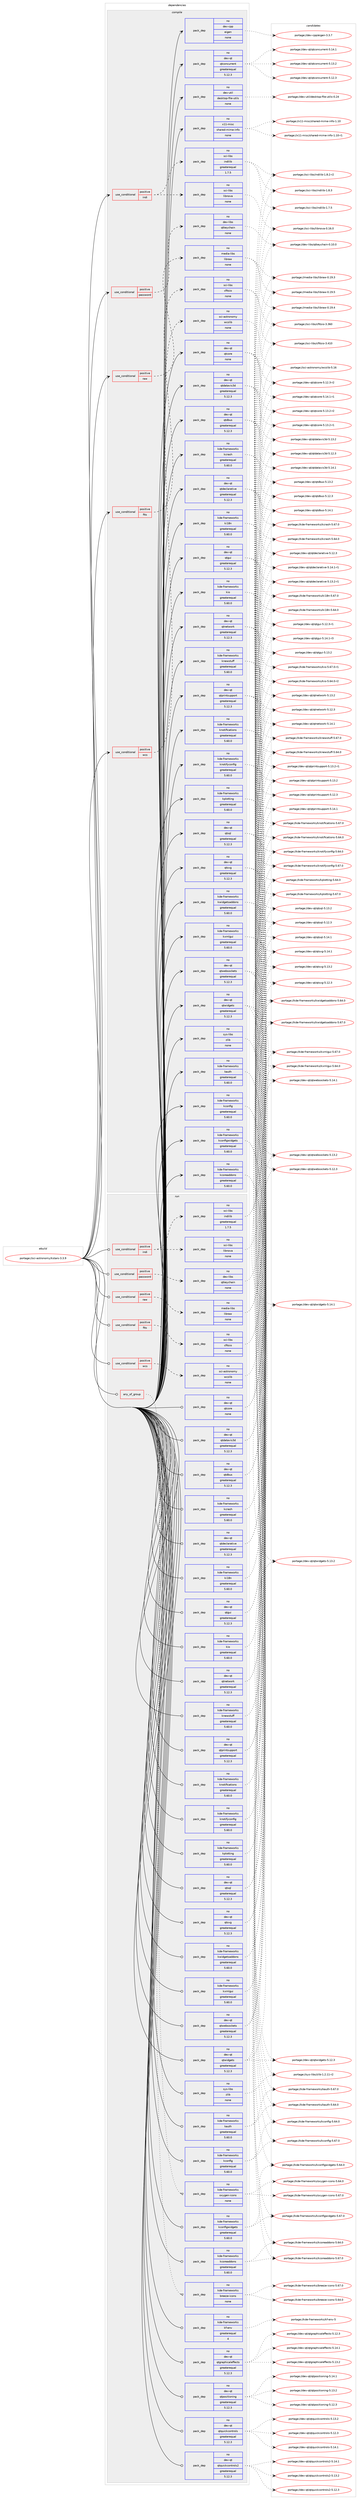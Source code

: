 digraph prolog {

# *************
# Graph options
# *************

newrank=true;
concentrate=true;
compound=true;
graph [rankdir=LR,fontname=Helvetica,fontsize=10,ranksep=1.5];#, ranksep=2.5, nodesep=0.2];
edge  [arrowhead=vee];
node  [fontname=Helvetica,fontsize=10];

# **********
# The ebuild
# **********

subgraph cluster_leftcol {
color=gray;
rank=same;
label=<<i>ebuild</i>>;
id [label="portage://sci-astronomy/kstars-3.3.9", color=red, width=4, href="../sci-astronomy/kstars-3.3.9.svg"];
}

# ****************
# The dependencies
# ****************

subgraph cluster_midcol {
color=gray;
label=<<i>dependencies</i>>;
subgraph cluster_compile {
fillcolor="#eeeeee";
style=filled;
label=<<i>compile</i>>;
subgraph cond11908 {
dependency58331 [label=<<TABLE BORDER="0" CELLBORDER="1" CELLSPACING="0" CELLPADDING="4"><TR><TD ROWSPAN="3" CELLPADDING="10">use_conditional</TD></TR><TR><TD>positive</TD></TR><TR><TD>fits</TD></TR></TABLE>>, shape=none, color=red];
subgraph pack45159 {
dependency58332 [label=<<TABLE BORDER="0" CELLBORDER="1" CELLSPACING="0" CELLPADDING="4" WIDTH="220"><TR><TD ROWSPAN="6" CELLPADDING="30">pack_dep</TD></TR><TR><TD WIDTH="110">no</TD></TR><TR><TD>sci-libs</TD></TR><TR><TD>cfitsio</TD></TR><TR><TD>none</TD></TR><TR><TD></TD></TR></TABLE>>, shape=none, color=blue];
}
dependency58331:e -> dependency58332:w [weight=20,style="dashed",arrowhead="vee"];
}
id:e -> dependency58331:w [weight=20,style="solid",arrowhead="vee"];
subgraph cond11909 {
dependency58333 [label=<<TABLE BORDER="0" CELLBORDER="1" CELLSPACING="0" CELLPADDING="4"><TR><TD ROWSPAN="3" CELLPADDING="10">use_conditional</TD></TR><TR><TD>positive</TD></TR><TR><TD>indi</TD></TR></TABLE>>, shape=none, color=red];
subgraph pack45160 {
dependency58334 [label=<<TABLE BORDER="0" CELLBORDER="1" CELLSPACING="0" CELLPADDING="4" WIDTH="220"><TR><TD ROWSPAN="6" CELLPADDING="30">pack_dep</TD></TR><TR><TD WIDTH="110">no</TD></TR><TR><TD>sci-libs</TD></TR><TR><TD>indilib</TD></TR><TR><TD>greaterequal</TD></TR><TR><TD>1.7.5</TD></TR></TABLE>>, shape=none, color=blue];
}
dependency58333:e -> dependency58334:w [weight=20,style="dashed",arrowhead="vee"];
subgraph pack45161 {
dependency58335 [label=<<TABLE BORDER="0" CELLBORDER="1" CELLSPACING="0" CELLPADDING="4" WIDTH="220"><TR><TD ROWSPAN="6" CELLPADDING="30">pack_dep</TD></TR><TR><TD WIDTH="110">no</TD></TR><TR><TD>sci-libs</TD></TR><TR><TD>libnova</TD></TR><TR><TD>none</TD></TR><TR><TD></TD></TR></TABLE>>, shape=none, color=blue];
}
dependency58333:e -> dependency58335:w [weight=20,style="dashed",arrowhead="vee"];
}
id:e -> dependency58333:w [weight=20,style="solid",arrowhead="vee"];
subgraph cond11910 {
dependency58336 [label=<<TABLE BORDER="0" CELLBORDER="1" CELLSPACING="0" CELLPADDING="4"><TR><TD ROWSPAN="3" CELLPADDING="10">use_conditional</TD></TR><TR><TD>positive</TD></TR><TR><TD>password</TD></TR></TABLE>>, shape=none, color=red];
subgraph pack45162 {
dependency58337 [label=<<TABLE BORDER="0" CELLBORDER="1" CELLSPACING="0" CELLPADDING="4" WIDTH="220"><TR><TD ROWSPAN="6" CELLPADDING="30">pack_dep</TD></TR><TR><TD WIDTH="110">no</TD></TR><TR><TD>dev-libs</TD></TR><TR><TD>qtkeychain</TD></TR><TR><TD>none</TD></TR><TR><TD></TD></TR></TABLE>>, shape=none, color=blue];
}
dependency58336:e -> dependency58337:w [weight=20,style="dashed",arrowhead="vee"];
}
id:e -> dependency58336:w [weight=20,style="solid",arrowhead="vee"];
subgraph cond11911 {
dependency58338 [label=<<TABLE BORDER="0" CELLBORDER="1" CELLSPACING="0" CELLPADDING="4"><TR><TD ROWSPAN="3" CELLPADDING="10">use_conditional</TD></TR><TR><TD>positive</TD></TR><TR><TD>raw</TD></TR></TABLE>>, shape=none, color=red];
subgraph pack45163 {
dependency58339 [label=<<TABLE BORDER="0" CELLBORDER="1" CELLSPACING="0" CELLPADDING="4" WIDTH="220"><TR><TD ROWSPAN="6" CELLPADDING="30">pack_dep</TD></TR><TR><TD WIDTH="110">no</TD></TR><TR><TD>media-libs</TD></TR><TR><TD>libraw</TD></TR><TR><TD>none</TD></TR><TR><TD></TD></TR></TABLE>>, shape=none, color=blue];
}
dependency58338:e -> dependency58339:w [weight=20,style="dashed",arrowhead="vee"];
}
id:e -> dependency58338:w [weight=20,style="solid",arrowhead="vee"];
subgraph cond11912 {
dependency58340 [label=<<TABLE BORDER="0" CELLBORDER="1" CELLSPACING="0" CELLPADDING="4"><TR><TD ROWSPAN="3" CELLPADDING="10">use_conditional</TD></TR><TR><TD>positive</TD></TR><TR><TD>wcs</TD></TR></TABLE>>, shape=none, color=red];
subgraph pack45164 {
dependency58341 [label=<<TABLE BORDER="0" CELLBORDER="1" CELLSPACING="0" CELLPADDING="4" WIDTH="220"><TR><TD ROWSPAN="6" CELLPADDING="30">pack_dep</TD></TR><TR><TD WIDTH="110">no</TD></TR><TR><TD>sci-astronomy</TD></TR><TR><TD>wcslib</TD></TR><TR><TD>none</TD></TR><TR><TD></TD></TR></TABLE>>, shape=none, color=blue];
}
dependency58340:e -> dependency58341:w [weight=20,style="dashed",arrowhead="vee"];
}
id:e -> dependency58340:w [weight=20,style="solid",arrowhead="vee"];
subgraph pack45165 {
dependency58342 [label=<<TABLE BORDER="0" CELLBORDER="1" CELLSPACING="0" CELLPADDING="4" WIDTH="220"><TR><TD ROWSPAN="6" CELLPADDING="30">pack_dep</TD></TR><TR><TD WIDTH="110">no</TD></TR><TR><TD>dev-cpp</TD></TR><TR><TD>eigen</TD></TR><TR><TD>none</TD></TR><TR><TD></TD></TR></TABLE>>, shape=none, color=blue];
}
id:e -> dependency58342:w [weight=20,style="solid",arrowhead="vee"];
subgraph pack45166 {
dependency58343 [label=<<TABLE BORDER="0" CELLBORDER="1" CELLSPACING="0" CELLPADDING="4" WIDTH="220"><TR><TD ROWSPAN="6" CELLPADDING="30">pack_dep</TD></TR><TR><TD WIDTH="110">no</TD></TR><TR><TD>dev-qt</TD></TR><TR><TD>qtconcurrent</TD></TR><TR><TD>greaterequal</TD></TR><TR><TD>5.12.3</TD></TR></TABLE>>, shape=none, color=blue];
}
id:e -> dependency58343:w [weight=20,style="solid",arrowhead="vee"];
subgraph pack45167 {
dependency58344 [label=<<TABLE BORDER="0" CELLBORDER="1" CELLSPACING="0" CELLPADDING="4" WIDTH="220"><TR><TD ROWSPAN="6" CELLPADDING="30">pack_dep</TD></TR><TR><TD WIDTH="110">no</TD></TR><TR><TD>dev-qt</TD></TR><TR><TD>qtcore</TD></TR><TR><TD>none</TD></TR><TR><TD></TD></TR></TABLE>>, shape=none, color=blue];
}
id:e -> dependency58344:w [weight=20,style="solid",arrowhead="vee"];
subgraph pack45168 {
dependency58345 [label=<<TABLE BORDER="0" CELLBORDER="1" CELLSPACING="0" CELLPADDING="4" WIDTH="220"><TR><TD ROWSPAN="6" CELLPADDING="30">pack_dep</TD></TR><TR><TD WIDTH="110">no</TD></TR><TR><TD>dev-qt</TD></TR><TR><TD>qtdatavis3d</TD></TR><TR><TD>greaterequal</TD></TR><TR><TD>5.12.3</TD></TR></TABLE>>, shape=none, color=blue];
}
id:e -> dependency58345:w [weight=20,style="solid",arrowhead="vee"];
subgraph pack45169 {
dependency58346 [label=<<TABLE BORDER="0" CELLBORDER="1" CELLSPACING="0" CELLPADDING="4" WIDTH="220"><TR><TD ROWSPAN="6" CELLPADDING="30">pack_dep</TD></TR><TR><TD WIDTH="110">no</TD></TR><TR><TD>dev-qt</TD></TR><TR><TD>qtdbus</TD></TR><TR><TD>greaterequal</TD></TR><TR><TD>5.12.3</TD></TR></TABLE>>, shape=none, color=blue];
}
id:e -> dependency58346:w [weight=20,style="solid",arrowhead="vee"];
subgraph pack45170 {
dependency58347 [label=<<TABLE BORDER="0" CELLBORDER="1" CELLSPACING="0" CELLPADDING="4" WIDTH="220"><TR><TD ROWSPAN="6" CELLPADDING="30">pack_dep</TD></TR><TR><TD WIDTH="110">no</TD></TR><TR><TD>dev-qt</TD></TR><TR><TD>qtdeclarative</TD></TR><TR><TD>greaterequal</TD></TR><TR><TD>5.12.3</TD></TR></TABLE>>, shape=none, color=blue];
}
id:e -> dependency58347:w [weight=20,style="solid",arrowhead="vee"];
subgraph pack45171 {
dependency58348 [label=<<TABLE BORDER="0" CELLBORDER="1" CELLSPACING="0" CELLPADDING="4" WIDTH="220"><TR><TD ROWSPAN="6" CELLPADDING="30">pack_dep</TD></TR><TR><TD WIDTH="110">no</TD></TR><TR><TD>dev-qt</TD></TR><TR><TD>qtgui</TD></TR><TR><TD>greaterequal</TD></TR><TR><TD>5.12.3</TD></TR></TABLE>>, shape=none, color=blue];
}
id:e -> dependency58348:w [weight=20,style="solid",arrowhead="vee"];
subgraph pack45172 {
dependency58349 [label=<<TABLE BORDER="0" CELLBORDER="1" CELLSPACING="0" CELLPADDING="4" WIDTH="220"><TR><TD ROWSPAN="6" CELLPADDING="30">pack_dep</TD></TR><TR><TD WIDTH="110">no</TD></TR><TR><TD>dev-qt</TD></TR><TR><TD>qtnetwork</TD></TR><TR><TD>greaterequal</TD></TR><TR><TD>5.12.3</TD></TR></TABLE>>, shape=none, color=blue];
}
id:e -> dependency58349:w [weight=20,style="solid",arrowhead="vee"];
subgraph pack45173 {
dependency58350 [label=<<TABLE BORDER="0" CELLBORDER="1" CELLSPACING="0" CELLPADDING="4" WIDTH="220"><TR><TD ROWSPAN="6" CELLPADDING="30">pack_dep</TD></TR><TR><TD WIDTH="110">no</TD></TR><TR><TD>dev-qt</TD></TR><TR><TD>qtprintsupport</TD></TR><TR><TD>greaterequal</TD></TR><TR><TD>5.12.3</TD></TR></TABLE>>, shape=none, color=blue];
}
id:e -> dependency58350:w [weight=20,style="solid",arrowhead="vee"];
subgraph pack45174 {
dependency58351 [label=<<TABLE BORDER="0" CELLBORDER="1" CELLSPACING="0" CELLPADDING="4" WIDTH="220"><TR><TD ROWSPAN="6" CELLPADDING="30">pack_dep</TD></TR><TR><TD WIDTH="110">no</TD></TR><TR><TD>dev-qt</TD></TR><TR><TD>qtsql</TD></TR><TR><TD>greaterequal</TD></TR><TR><TD>5.12.3</TD></TR></TABLE>>, shape=none, color=blue];
}
id:e -> dependency58351:w [weight=20,style="solid",arrowhead="vee"];
subgraph pack45175 {
dependency58352 [label=<<TABLE BORDER="0" CELLBORDER="1" CELLSPACING="0" CELLPADDING="4" WIDTH="220"><TR><TD ROWSPAN="6" CELLPADDING="30">pack_dep</TD></TR><TR><TD WIDTH="110">no</TD></TR><TR><TD>dev-qt</TD></TR><TR><TD>qtsvg</TD></TR><TR><TD>greaterequal</TD></TR><TR><TD>5.12.3</TD></TR></TABLE>>, shape=none, color=blue];
}
id:e -> dependency58352:w [weight=20,style="solid",arrowhead="vee"];
subgraph pack45176 {
dependency58353 [label=<<TABLE BORDER="0" CELLBORDER="1" CELLSPACING="0" CELLPADDING="4" WIDTH="220"><TR><TD ROWSPAN="6" CELLPADDING="30">pack_dep</TD></TR><TR><TD WIDTH="110">no</TD></TR><TR><TD>dev-qt</TD></TR><TR><TD>qtwebsockets</TD></TR><TR><TD>greaterequal</TD></TR><TR><TD>5.12.3</TD></TR></TABLE>>, shape=none, color=blue];
}
id:e -> dependency58353:w [weight=20,style="solid",arrowhead="vee"];
subgraph pack45177 {
dependency58354 [label=<<TABLE BORDER="0" CELLBORDER="1" CELLSPACING="0" CELLPADDING="4" WIDTH="220"><TR><TD ROWSPAN="6" CELLPADDING="30">pack_dep</TD></TR><TR><TD WIDTH="110">no</TD></TR><TR><TD>dev-qt</TD></TR><TR><TD>qtwidgets</TD></TR><TR><TD>greaterequal</TD></TR><TR><TD>5.12.3</TD></TR></TABLE>>, shape=none, color=blue];
}
id:e -> dependency58354:w [weight=20,style="solid",arrowhead="vee"];
subgraph pack45178 {
dependency58355 [label=<<TABLE BORDER="0" CELLBORDER="1" CELLSPACING="0" CELLPADDING="4" WIDTH="220"><TR><TD ROWSPAN="6" CELLPADDING="30">pack_dep</TD></TR><TR><TD WIDTH="110">no</TD></TR><TR><TD>dev-util</TD></TR><TR><TD>desktop-file-utils</TD></TR><TR><TD>none</TD></TR><TR><TD></TD></TR></TABLE>>, shape=none, color=blue];
}
id:e -> dependency58355:w [weight=20,style="solid",arrowhead="vee"];
subgraph pack45179 {
dependency58356 [label=<<TABLE BORDER="0" CELLBORDER="1" CELLSPACING="0" CELLPADDING="4" WIDTH="220"><TR><TD ROWSPAN="6" CELLPADDING="30">pack_dep</TD></TR><TR><TD WIDTH="110">no</TD></TR><TR><TD>kde-frameworks</TD></TR><TR><TD>kauth</TD></TR><TR><TD>greaterequal</TD></TR><TR><TD>5.60.0</TD></TR></TABLE>>, shape=none, color=blue];
}
id:e -> dependency58356:w [weight=20,style="solid",arrowhead="vee"];
subgraph pack45180 {
dependency58357 [label=<<TABLE BORDER="0" CELLBORDER="1" CELLSPACING="0" CELLPADDING="4" WIDTH="220"><TR><TD ROWSPAN="6" CELLPADDING="30">pack_dep</TD></TR><TR><TD WIDTH="110">no</TD></TR><TR><TD>kde-frameworks</TD></TR><TR><TD>kconfig</TD></TR><TR><TD>greaterequal</TD></TR><TR><TD>5.60.0</TD></TR></TABLE>>, shape=none, color=blue];
}
id:e -> dependency58357:w [weight=20,style="solid",arrowhead="vee"];
subgraph pack45181 {
dependency58358 [label=<<TABLE BORDER="0" CELLBORDER="1" CELLSPACING="0" CELLPADDING="4" WIDTH="220"><TR><TD ROWSPAN="6" CELLPADDING="30">pack_dep</TD></TR><TR><TD WIDTH="110">no</TD></TR><TR><TD>kde-frameworks</TD></TR><TR><TD>kconfigwidgets</TD></TR><TR><TD>greaterequal</TD></TR><TR><TD>5.60.0</TD></TR></TABLE>>, shape=none, color=blue];
}
id:e -> dependency58358:w [weight=20,style="solid",arrowhead="vee"];
subgraph pack45182 {
dependency58359 [label=<<TABLE BORDER="0" CELLBORDER="1" CELLSPACING="0" CELLPADDING="4" WIDTH="220"><TR><TD ROWSPAN="6" CELLPADDING="30">pack_dep</TD></TR><TR><TD WIDTH="110">no</TD></TR><TR><TD>kde-frameworks</TD></TR><TR><TD>kcoreaddons</TD></TR><TR><TD>greaterequal</TD></TR><TR><TD>5.60.0</TD></TR></TABLE>>, shape=none, color=blue];
}
id:e -> dependency58359:w [weight=20,style="solid",arrowhead="vee"];
subgraph pack45183 {
dependency58360 [label=<<TABLE BORDER="0" CELLBORDER="1" CELLSPACING="0" CELLPADDING="4" WIDTH="220"><TR><TD ROWSPAN="6" CELLPADDING="30">pack_dep</TD></TR><TR><TD WIDTH="110">no</TD></TR><TR><TD>kde-frameworks</TD></TR><TR><TD>kcrash</TD></TR><TR><TD>greaterequal</TD></TR><TR><TD>5.60.0</TD></TR></TABLE>>, shape=none, color=blue];
}
id:e -> dependency58360:w [weight=20,style="solid",arrowhead="vee"];
subgraph pack45184 {
dependency58361 [label=<<TABLE BORDER="0" CELLBORDER="1" CELLSPACING="0" CELLPADDING="4" WIDTH="220"><TR><TD ROWSPAN="6" CELLPADDING="30">pack_dep</TD></TR><TR><TD WIDTH="110">no</TD></TR><TR><TD>kde-frameworks</TD></TR><TR><TD>ki18n</TD></TR><TR><TD>greaterequal</TD></TR><TR><TD>5.60.0</TD></TR></TABLE>>, shape=none, color=blue];
}
id:e -> dependency58361:w [weight=20,style="solid",arrowhead="vee"];
subgraph pack45185 {
dependency58362 [label=<<TABLE BORDER="0" CELLBORDER="1" CELLSPACING="0" CELLPADDING="4" WIDTH="220"><TR><TD ROWSPAN="6" CELLPADDING="30">pack_dep</TD></TR><TR><TD WIDTH="110">no</TD></TR><TR><TD>kde-frameworks</TD></TR><TR><TD>kio</TD></TR><TR><TD>greaterequal</TD></TR><TR><TD>5.60.0</TD></TR></TABLE>>, shape=none, color=blue];
}
id:e -> dependency58362:w [weight=20,style="solid",arrowhead="vee"];
subgraph pack45186 {
dependency58363 [label=<<TABLE BORDER="0" CELLBORDER="1" CELLSPACING="0" CELLPADDING="4" WIDTH="220"><TR><TD ROWSPAN="6" CELLPADDING="30">pack_dep</TD></TR><TR><TD WIDTH="110">no</TD></TR><TR><TD>kde-frameworks</TD></TR><TR><TD>knewstuff</TD></TR><TR><TD>greaterequal</TD></TR><TR><TD>5.60.0</TD></TR></TABLE>>, shape=none, color=blue];
}
id:e -> dependency58363:w [weight=20,style="solid",arrowhead="vee"];
subgraph pack45187 {
dependency58364 [label=<<TABLE BORDER="0" CELLBORDER="1" CELLSPACING="0" CELLPADDING="4" WIDTH="220"><TR><TD ROWSPAN="6" CELLPADDING="30">pack_dep</TD></TR><TR><TD WIDTH="110">no</TD></TR><TR><TD>kde-frameworks</TD></TR><TR><TD>knotifications</TD></TR><TR><TD>greaterequal</TD></TR><TR><TD>5.60.0</TD></TR></TABLE>>, shape=none, color=blue];
}
id:e -> dependency58364:w [weight=20,style="solid",arrowhead="vee"];
subgraph pack45188 {
dependency58365 [label=<<TABLE BORDER="0" CELLBORDER="1" CELLSPACING="0" CELLPADDING="4" WIDTH="220"><TR><TD ROWSPAN="6" CELLPADDING="30">pack_dep</TD></TR><TR><TD WIDTH="110">no</TD></TR><TR><TD>kde-frameworks</TD></TR><TR><TD>knotifyconfig</TD></TR><TR><TD>greaterequal</TD></TR><TR><TD>5.60.0</TD></TR></TABLE>>, shape=none, color=blue];
}
id:e -> dependency58365:w [weight=20,style="solid",arrowhead="vee"];
subgraph pack45189 {
dependency58366 [label=<<TABLE BORDER="0" CELLBORDER="1" CELLSPACING="0" CELLPADDING="4" WIDTH="220"><TR><TD ROWSPAN="6" CELLPADDING="30">pack_dep</TD></TR><TR><TD WIDTH="110">no</TD></TR><TR><TD>kde-frameworks</TD></TR><TR><TD>kplotting</TD></TR><TR><TD>greaterequal</TD></TR><TR><TD>5.60.0</TD></TR></TABLE>>, shape=none, color=blue];
}
id:e -> dependency58366:w [weight=20,style="solid",arrowhead="vee"];
subgraph pack45190 {
dependency58367 [label=<<TABLE BORDER="0" CELLBORDER="1" CELLSPACING="0" CELLPADDING="4" WIDTH="220"><TR><TD ROWSPAN="6" CELLPADDING="30">pack_dep</TD></TR><TR><TD WIDTH="110">no</TD></TR><TR><TD>kde-frameworks</TD></TR><TR><TD>kwidgetsaddons</TD></TR><TR><TD>greaterequal</TD></TR><TR><TD>5.60.0</TD></TR></TABLE>>, shape=none, color=blue];
}
id:e -> dependency58367:w [weight=20,style="solid",arrowhead="vee"];
subgraph pack45191 {
dependency58368 [label=<<TABLE BORDER="0" CELLBORDER="1" CELLSPACING="0" CELLPADDING="4" WIDTH="220"><TR><TD ROWSPAN="6" CELLPADDING="30">pack_dep</TD></TR><TR><TD WIDTH="110">no</TD></TR><TR><TD>kde-frameworks</TD></TR><TR><TD>kxmlgui</TD></TR><TR><TD>greaterequal</TD></TR><TR><TD>5.60.0</TD></TR></TABLE>>, shape=none, color=blue];
}
id:e -> dependency58368:w [weight=20,style="solid",arrowhead="vee"];
subgraph pack45192 {
dependency58369 [label=<<TABLE BORDER="0" CELLBORDER="1" CELLSPACING="0" CELLPADDING="4" WIDTH="220"><TR><TD ROWSPAN="6" CELLPADDING="30">pack_dep</TD></TR><TR><TD WIDTH="110">no</TD></TR><TR><TD>sys-libs</TD></TR><TR><TD>zlib</TD></TR><TR><TD>none</TD></TR><TR><TD></TD></TR></TABLE>>, shape=none, color=blue];
}
id:e -> dependency58369:w [weight=20,style="solid",arrowhead="vee"];
subgraph pack45193 {
dependency58370 [label=<<TABLE BORDER="0" CELLBORDER="1" CELLSPACING="0" CELLPADDING="4" WIDTH="220"><TR><TD ROWSPAN="6" CELLPADDING="30">pack_dep</TD></TR><TR><TD WIDTH="110">no</TD></TR><TR><TD>x11-misc</TD></TR><TR><TD>shared-mime-info</TD></TR><TR><TD>none</TD></TR><TR><TD></TD></TR></TABLE>>, shape=none, color=blue];
}
id:e -> dependency58370:w [weight=20,style="solid",arrowhead="vee"];
}
subgraph cluster_compileandrun {
fillcolor="#eeeeee";
style=filled;
label=<<i>compile and run</i>>;
}
subgraph cluster_run {
fillcolor="#eeeeee";
style=filled;
label=<<i>run</i>>;
subgraph any1209 {
dependency58371 [label=<<TABLE BORDER="0" CELLBORDER="1" CELLSPACING="0" CELLPADDING="4"><TR><TD CELLPADDING="10">any_of_group</TD></TR></TABLE>>, shape=none, color=red];subgraph pack45194 {
dependency58372 [label=<<TABLE BORDER="0" CELLBORDER="1" CELLSPACING="0" CELLPADDING="4" WIDTH="220"><TR><TD ROWSPAN="6" CELLPADDING="30">pack_dep</TD></TR><TR><TD WIDTH="110">no</TD></TR><TR><TD>kde-frameworks</TD></TR><TR><TD>breeze-icons</TD></TR><TR><TD>none</TD></TR><TR><TD></TD></TR></TABLE>>, shape=none, color=blue];
}
dependency58371:e -> dependency58372:w [weight=20,style="dotted",arrowhead="oinv"];
subgraph pack45195 {
dependency58373 [label=<<TABLE BORDER="0" CELLBORDER="1" CELLSPACING="0" CELLPADDING="4" WIDTH="220"><TR><TD ROWSPAN="6" CELLPADDING="30">pack_dep</TD></TR><TR><TD WIDTH="110">no</TD></TR><TR><TD>kde-frameworks</TD></TR><TR><TD>oxygen-icons</TD></TR><TR><TD>none</TD></TR><TR><TD></TD></TR></TABLE>>, shape=none, color=blue];
}
dependency58371:e -> dependency58373:w [weight=20,style="dotted",arrowhead="oinv"];
}
id:e -> dependency58371:w [weight=20,style="solid",arrowhead="odot"];
subgraph cond11913 {
dependency58374 [label=<<TABLE BORDER="0" CELLBORDER="1" CELLSPACING="0" CELLPADDING="4"><TR><TD ROWSPAN="3" CELLPADDING="10">use_conditional</TD></TR><TR><TD>positive</TD></TR><TR><TD>fits</TD></TR></TABLE>>, shape=none, color=red];
subgraph pack45196 {
dependency58375 [label=<<TABLE BORDER="0" CELLBORDER="1" CELLSPACING="0" CELLPADDING="4" WIDTH="220"><TR><TD ROWSPAN="6" CELLPADDING="30">pack_dep</TD></TR><TR><TD WIDTH="110">no</TD></TR><TR><TD>sci-libs</TD></TR><TR><TD>cfitsio</TD></TR><TR><TD>none</TD></TR><TR><TD></TD></TR></TABLE>>, shape=none, color=blue];
}
dependency58374:e -> dependency58375:w [weight=20,style="dashed",arrowhead="vee"];
}
id:e -> dependency58374:w [weight=20,style="solid",arrowhead="odot"];
subgraph cond11914 {
dependency58376 [label=<<TABLE BORDER="0" CELLBORDER="1" CELLSPACING="0" CELLPADDING="4"><TR><TD ROWSPAN="3" CELLPADDING="10">use_conditional</TD></TR><TR><TD>positive</TD></TR><TR><TD>indi</TD></TR></TABLE>>, shape=none, color=red];
subgraph pack45197 {
dependency58377 [label=<<TABLE BORDER="0" CELLBORDER="1" CELLSPACING="0" CELLPADDING="4" WIDTH="220"><TR><TD ROWSPAN="6" CELLPADDING="30">pack_dep</TD></TR><TR><TD WIDTH="110">no</TD></TR><TR><TD>sci-libs</TD></TR><TR><TD>indilib</TD></TR><TR><TD>greaterequal</TD></TR><TR><TD>1.7.5</TD></TR></TABLE>>, shape=none, color=blue];
}
dependency58376:e -> dependency58377:w [weight=20,style="dashed",arrowhead="vee"];
subgraph pack45198 {
dependency58378 [label=<<TABLE BORDER="0" CELLBORDER="1" CELLSPACING="0" CELLPADDING="4" WIDTH="220"><TR><TD ROWSPAN="6" CELLPADDING="30">pack_dep</TD></TR><TR><TD WIDTH="110">no</TD></TR><TR><TD>sci-libs</TD></TR><TR><TD>libnova</TD></TR><TR><TD>none</TD></TR><TR><TD></TD></TR></TABLE>>, shape=none, color=blue];
}
dependency58376:e -> dependency58378:w [weight=20,style="dashed",arrowhead="vee"];
}
id:e -> dependency58376:w [weight=20,style="solid",arrowhead="odot"];
subgraph cond11915 {
dependency58379 [label=<<TABLE BORDER="0" CELLBORDER="1" CELLSPACING="0" CELLPADDING="4"><TR><TD ROWSPAN="3" CELLPADDING="10">use_conditional</TD></TR><TR><TD>positive</TD></TR><TR><TD>password</TD></TR></TABLE>>, shape=none, color=red];
subgraph pack45199 {
dependency58380 [label=<<TABLE BORDER="0" CELLBORDER="1" CELLSPACING="0" CELLPADDING="4" WIDTH="220"><TR><TD ROWSPAN="6" CELLPADDING="30">pack_dep</TD></TR><TR><TD WIDTH="110">no</TD></TR><TR><TD>dev-libs</TD></TR><TR><TD>qtkeychain</TD></TR><TR><TD>none</TD></TR><TR><TD></TD></TR></TABLE>>, shape=none, color=blue];
}
dependency58379:e -> dependency58380:w [weight=20,style="dashed",arrowhead="vee"];
}
id:e -> dependency58379:w [weight=20,style="solid",arrowhead="odot"];
subgraph cond11916 {
dependency58381 [label=<<TABLE BORDER="0" CELLBORDER="1" CELLSPACING="0" CELLPADDING="4"><TR><TD ROWSPAN="3" CELLPADDING="10">use_conditional</TD></TR><TR><TD>positive</TD></TR><TR><TD>raw</TD></TR></TABLE>>, shape=none, color=red];
subgraph pack45200 {
dependency58382 [label=<<TABLE BORDER="0" CELLBORDER="1" CELLSPACING="0" CELLPADDING="4" WIDTH="220"><TR><TD ROWSPAN="6" CELLPADDING="30">pack_dep</TD></TR><TR><TD WIDTH="110">no</TD></TR><TR><TD>media-libs</TD></TR><TR><TD>libraw</TD></TR><TR><TD>none</TD></TR><TR><TD></TD></TR></TABLE>>, shape=none, color=blue];
}
dependency58381:e -> dependency58382:w [weight=20,style="dashed",arrowhead="vee"];
}
id:e -> dependency58381:w [weight=20,style="solid",arrowhead="odot"];
subgraph cond11917 {
dependency58383 [label=<<TABLE BORDER="0" CELLBORDER="1" CELLSPACING="0" CELLPADDING="4"><TR><TD ROWSPAN="3" CELLPADDING="10">use_conditional</TD></TR><TR><TD>positive</TD></TR><TR><TD>wcs</TD></TR></TABLE>>, shape=none, color=red];
subgraph pack45201 {
dependency58384 [label=<<TABLE BORDER="0" CELLBORDER="1" CELLSPACING="0" CELLPADDING="4" WIDTH="220"><TR><TD ROWSPAN="6" CELLPADDING="30">pack_dep</TD></TR><TR><TD WIDTH="110">no</TD></TR><TR><TD>sci-astronomy</TD></TR><TR><TD>wcslib</TD></TR><TR><TD>none</TD></TR><TR><TD></TD></TR></TABLE>>, shape=none, color=blue];
}
dependency58383:e -> dependency58384:w [weight=20,style="dashed",arrowhead="vee"];
}
id:e -> dependency58383:w [weight=20,style="solid",arrowhead="odot"];
subgraph pack45202 {
dependency58385 [label=<<TABLE BORDER="0" CELLBORDER="1" CELLSPACING="0" CELLPADDING="4" WIDTH="220"><TR><TD ROWSPAN="6" CELLPADDING="30">pack_dep</TD></TR><TR><TD WIDTH="110">no</TD></TR><TR><TD>dev-qt</TD></TR><TR><TD>qtcore</TD></TR><TR><TD>none</TD></TR><TR><TD></TD></TR></TABLE>>, shape=none, color=blue];
}
id:e -> dependency58385:w [weight=20,style="solid",arrowhead="odot"];
subgraph pack45203 {
dependency58386 [label=<<TABLE BORDER="0" CELLBORDER="1" CELLSPACING="0" CELLPADDING="4" WIDTH="220"><TR><TD ROWSPAN="6" CELLPADDING="30">pack_dep</TD></TR><TR><TD WIDTH="110">no</TD></TR><TR><TD>dev-qt</TD></TR><TR><TD>qtdatavis3d</TD></TR><TR><TD>greaterequal</TD></TR><TR><TD>5.12.3</TD></TR></TABLE>>, shape=none, color=blue];
}
id:e -> dependency58386:w [weight=20,style="solid",arrowhead="odot"];
subgraph pack45204 {
dependency58387 [label=<<TABLE BORDER="0" CELLBORDER="1" CELLSPACING="0" CELLPADDING="4" WIDTH="220"><TR><TD ROWSPAN="6" CELLPADDING="30">pack_dep</TD></TR><TR><TD WIDTH="110">no</TD></TR><TR><TD>dev-qt</TD></TR><TR><TD>qtdbus</TD></TR><TR><TD>greaterequal</TD></TR><TR><TD>5.12.3</TD></TR></TABLE>>, shape=none, color=blue];
}
id:e -> dependency58387:w [weight=20,style="solid",arrowhead="odot"];
subgraph pack45205 {
dependency58388 [label=<<TABLE BORDER="0" CELLBORDER="1" CELLSPACING="0" CELLPADDING="4" WIDTH="220"><TR><TD ROWSPAN="6" CELLPADDING="30">pack_dep</TD></TR><TR><TD WIDTH="110">no</TD></TR><TR><TD>dev-qt</TD></TR><TR><TD>qtdeclarative</TD></TR><TR><TD>greaterequal</TD></TR><TR><TD>5.12.3</TD></TR></TABLE>>, shape=none, color=blue];
}
id:e -> dependency58388:w [weight=20,style="solid",arrowhead="odot"];
subgraph pack45206 {
dependency58389 [label=<<TABLE BORDER="0" CELLBORDER="1" CELLSPACING="0" CELLPADDING="4" WIDTH="220"><TR><TD ROWSPAN="6" CELLPADDING="30">pack_dep</TD></TR><TR><TD WIDTH="110">no</TD></TR><TR><TD>dev-qt</TD></TR><TR><TD>qtgraphicaleffects</TD></TR><TR><TD>greaterequal</TD></TR><TR><TD>5.12.3</TD></TR></TABLE>>, shape=none, color=blue];
}
id:e -> dependency58389:w [weight=20,style="solid",arrowhead="odot"];
subgraph pack45207 {
dependency58390 [label=<<TABLE BORDER="0" CELLBORDER="1" CELLSPACING="0" CELLPADDING="4" WIDTH="220"><TR><TD ROWSPAN="6" CELLPADDING="30">pack_dep</TD></TR><TR><TD WIDTH="110">no</TD></TR><TR><TD>dev-qt</TD></TR><TR><TD>qtgui</TD></TR><TR><TD>greaterequal</TD></TR><TR><TD>5.12.3</TD></TR></TABLE>>, shape=none, color=blue];
}
id:e -> dependency58390:w [weight=20,style="solid",arrowhead="odot"];
subgraph pack45208 {
dependency58391 [label=<<TABLE BORDER="0" CELLBORDER="1" CELLSPACING="0" CELLPADDING="4" WIDTH="220"><TR><TD ROWSPAN="6" CELLPADDING="30">pack_dep</TD></TR><TR><TD WIDTH="110">no</TD></TR><TR><TD>dev-qt</TD></TR><TR><TD>qtnetwork</TD></TR><TR><TD>greaterequal</TD></TR><TR><TD>5.12.3</TD></TR></TABLE>>, shape=none, color=blue];
}
id:e -> dependency58391:w [weight=20,style="solid",arrowhead="odot"];
subgraph pack45209 {
dependency58392 [label=<<TABLE BORDER="0" CELLBORDER="1" CELLSPACING="0" CELLPADDING="4" WIDTH="220"><TR><TD ROWSPAN="6" CELLPADDING="30">pack_dep</TD></TR><TR><TD WIDTH="110">no</TD></TR><TR><TD>dev-qt</TD></TR><TR><TD>qtpositioning</TD></TR><TR><TD>greaterequal</TD></TR><TR><TD>5.12.3</TD></TR></TABLE>>, shape=none, color=blue];
}
id:e -> dependency58392:w [weight=20,style="solid",arrowhead="odot"];
subgraph pack45210 {
dependency58393 [label=<<TABLE BORDER="0" CELLBORDER="1" CELLSPACING="0" CELLPADDING="4" WIDTH="220"><TR><TD ROWSPAN="6" CELLPADDING="30">pack_dep</TD></TR><TR><TD WIDTH="110">no</TD></TR><TR><TD>dev-qt</TD></TR><TR><TD>qtprintsupport</TD></TR><TR><TD>greaterequal</TD></TR><TR><TD>5.12.3</TD></TR></TABLE>>, shape=none, color=blue];
}
id:e -> dependency58393:w [weight=20,style="solid",arrowhead="odot"];
subgraph pack45211 {
dependency58394 [label=<<TABLE BORDER="0" CELLBORDER="1" CELLSPACING="0" CELLPADDING="4" WIDTH="220"><TR><TD ROWSPAN="6" CELLPADDING="30">pack_dep</TD></TR><TR><TD WIDTH="110">no</TD></TR><TR><TD>dev-qt</TD></TR><TR><TD>qtquickcontrols</TD></TR><TR><TD>greaterequal</TD></TR><TR><TD>5.12.3</TD></TR></TABLE>>, shape=none, color=blue];
}
id:e -> dependency58394:w [weight=20,style="solid",arrowhead="odot"];
subgraph pack45212 {
dependency58395 [label=<<TABLE BORDER="0" CELLBORDER="1" CELLSPACING="0" CELLPADDING="4" WIDTH="220"><TR><TD ROWSPAN="6" CELLPADDING="30">pack_dep</TD></TR><TR><TD WIDTH="110">no</TD></TR><TR><TD>dev-qt</TD></TR><TR><TD>qtquickcontrols2</TD></TR><TR><TD>greaterequal</TD></TR><TR><TD>5.12.3</TD></TR></TABLE>>, shape=none, color=blue];
}
id:e -> dependency58395:w [weight=20,style="solid",arrowhead="odot"];
subgraph pack45213 {
dependency58396 [label=<<TABLE BORDER="0" CELLBORDER="1" CELLSPACING="0" CELLPADDING="4" WIDTH="220"><TR><TD ROWSPAN="6" CELLPADDING="30">pack_dep</TD></TR><TR><TD WIDTH="110">no</TD></TR><TR><TD>dev-qt</TD></TR><TR><TD>qtsql</TD></TR><TR><TD>greaterequal</TD></TR><TR><TD>5.12.3</TD></TR></TABLE>>, shape=none, color=blue];
}
id:e -> dependency58396:w [weight=20,style="solid",arrowhead="odot"];
subgraph pack45214 {
dependency58397 [label=<<TABLE BORDER="0" CELLBORDER="1" CELLSPACING="0" CELLPADDING="4" WIDTH="220"><TR><TD ROWSPAN="6" CELLPADDING="30">pack_dep</TD></TR><TR><TD WIDTH="110">no</TD></TR><TR><TD>dev-qt</TD></TR><TR><TD>qtsvg</TD></TR><TR><TD>greaterequal</TD></TR><TR><TD>5.12.3</TD></TR></TABLE>>, shape=none, color=blue];
}
id:e -> dependency58397:w [weight=20,style="solid",arrowhead="odot"];
subgraph pack45215 {
dependency58398 [label=<<TABLE BORDER="0" CELLBORDER="1" CELLSPACING="0" CELLPADDING="4" WIDTH="220"><TR><TD ROWSPAN="6" CELLPADDING="30">pack_dep</TD></TR><TR><TD WIDTH="110">no</TD></TR><TR><TD>dev-qt</TD></TR><TR><TD>qtwebsockets</TD></TR><TR><TD>greaterequal</TD></TR><TR><TD>5.12.3</TD></TR></TABLE>>, shape=none, color=blue];
}
id:e -> dependency58398:w [weight=20,style="solid",arrowhead="odot"];
subgraph pack45216 {
dependency58399 [label=<<TABLE BORDER="0" CELLBORDER="1" CELLSPACING="0" CELLPADDING="4" WIDTH="220"><TR><TD ROWSPAN="6" CELLPADDING="30">pack_dep</TD></TR><TR><TD WIDTH="110">no</TD></TR><TR><TD>dev-qt</TD></TR><TR><TD>qtwidgets</TD></TR><TR><TD>greaterequal</TD></TR><TR><TD>5.12.3</TD></TR></TABLE>>, shape=none, color=blue];
}
id:e -> dependency58399:w [weight=20,style="solid",arrowhead="odot"];
subgraph pack45217 {
dependency58400 [label=<<TABLE BORDER="0" CELLBORDER="1" CELLSPACING="0" CELLPADDING="4" WIDTH="220"><TR><TD ROWSPAN="6" CELLPADDING="30">pack_dep</TD></TR><TR><TD WIDTH="110">no</TD></TR><TR><TD>kde-frameworks</TD></TR><TR><TD>kauth</TD></TR><TR><TD>greaterequal</TD></TR><TR><TD>5.60.0</TD></TR></TABLE>>, shape=none, color=blue];
}
id:e -> dependency58400:w [weight=20,style="solid",arrowhead="odot"];
subgraph pack45218 {
dependency58401 [label=<<TABLE BORDER="0" CELLBORDER="1" CELLSPACING="0" CELLPADDING="4" WIDTH="220"><TR><TD ROWSPAN="6" CELLPADDING="30">pack_dep</TD></TR><TR><TD WIDTH="110">no</TD></TR><TR><TD>kde-frameworks</TD></TR><TR><TD>kconfig</TD></TR><TR><TD>greaterequal</TD></TR><TR><TD>5.60.0</TD></TR></TABLE>>, shape=none, color=blue];
}
id:e -> dependency58401:w [weight=20,style="solid",arrowhead="odot"];
subgraph pack45219 {
dependency58402 [label=<<TABLE BORDER="0" CELLBORDER="1" CELLSPACING="0" CELLPADDING="4" WIDTH="220"><TR><TD ROWSPAN="6" CELLPADDING="30">pack_dep</TD></TR><TR><TD WIDTH="110">no</TD></TR><TR><TD>kde-frameworks</TD></TR><TR><TD>kconfigwidgets</TD></TR><TR><TD>greaterequal</TD></TR><TR><TD>5.60.0</TD></TR></TABLE>>, shape=none, color=blue];
}
id:e -> dependency58402:w [weight=20,style="solid",arrowhead="odot"];
subgraph pack45220 {
dependency58403 [label=<<TABLE BORDER="0" CELLBORDER="1" CELLSPACING="0" CELLPADDING="4" WIDTH="220"><TR><TD ROWSPAN="6" CELLPADDING="30">pack_dep</TD></TR><TR><TD WIDTH="110">no</TD></TR><TR><TD>kde-frameworks</TD></TR><TR><TD>kcoreaddons</TD></TR><TR><TD>greaterequal</TD></TR><TR><TD>5.60.0</TD></TR></TABLE>>, shape=none, color=blue];
}
id:e -> dependency58403:w [weight=20,style="solid",arrowhead="odot"];
subgraph pack45221 {
dependency58404 [label=<<TABLE BORDER="0" CELLBORDER="1" CELLSPACING="0" CELLPADDING="4" WIDTH="220"><TR><TD ROWSPAN="6" CELLPADDING="30">pack_dep</TD></TR><TR><TD WIDTH="110">no</TD></TR><TR><TD>kde-frameworks</TD></TR><TR><TD>kcrash</TD></TR><TR><TD>greaterequal</TD></TR><TR><TD>5.60.0</TD></TR></TABLE>>, shape=none, color=blue];
}
id:e -> dependency58404:w [weight=20,style="solid",arrowhead="odot"];
subgraph pack45222 {
dependency58405 [label=<<TABLE BORDER="0" CELLBORDER="1" CELLSPACING="0" CELLPADDING="4" WIDTH="220"><TR><TD ROWSPAN="6" CELLPADDING="30">pack_dep</TD></TR><TR><TD WIDTH="110">no</TD></TR><TR><TD>kde-frameworks</TD></TR><TR><TD>kf-env</TD></TR><TR><TD>greaterequal</TD></TR><TR><TD>4</TD></TR></TABLE>>, shape=none, color=blue];
}
id:e -> dependency58405:w [weight=20,style="solid",arrowhead="odot"];
subgraph pack45223 {
dependency58406 [label=<<TABLE BORDER="0" CELLBORDER="1" CELLSPACING="0" CELLPADDING="4" WIDTH="220"><TR><TD ROWSPAN="6" CELLPADDING="30">pack_dep</TD></TR><TR><TD WIDTH="110">no</TD></TR><TR><TD>kde-frameworks</TD></TR><TR><TD>ki18n</TD></TR><TR><TD>greaterequal</TD></TR><TR><TD>5.60.0</TD></TR></TABLE>>, shape=none, color=blue];
}
id:e -> dependency58406:w [weight=20,style="solid",arrowhead="odot"];
subgraph pack45224 {
dependency58407 [label=<<TABLE BORDER="0" CELLBORDER="1" CELLSPACING="0" CELLPADDING="4" WIDTH="220"><TR><TD ROWSPAN="6" CELLPADDING="30">pack_dep</TD></TR><TR><TD WIDTH="110">no</TD></TR><TR><TD>kde-frameworks</TD></TR><TR><TD>kio</TD></TR><TR><TD>greaterequal</TD></TR><TR><TD>5.60.0</TD></TR></TABLE>>, shape=none, color=blue];
}
id:e -> dependency58407:w [weight=20,style="solid",arrowhead="odot"];
subgraph pack45225 {
dependency58408 [label=<<TABLE BORDER="0" CELLBORDER="1" CELLSPACING="0" CELLPADDING="4" WIDTH="220"><TR><TD ROWSPAN="6" CELLPADDING="30">pack_dep</TD></TR><TR><TD WIDTH="110">no</TD></TR><TR><TD>kde-frameworks</TD></TR><TR><TD>knewstuff</TD></TR><TR><TD>greaterequal</TD></TR><TR><TD>5.60.0</TD></TR></TABLE>>, shape=none, color=blue];
}
id:e -> dependency58408:w [weight=20,style="solid",arrowhead="odot"];
subgraph pack45226 {
dependency58409 [label=<<TABLE BORDER="0" CELLBORDER="1" CELLSPACING="0" CELLPADDING="4" WIDTH="220"><TR><TD ROWSPAN="6" CELLPADDING="30">pack_dep</TD></TR><TR><TD WIDTH="110">no</TD></TR><TR><TD>kde-frameworks</TD></TR><TR><TD>knotifications</TD></TR><TR><TD>greaterequal</TD></TR><TR><TD>5.60.0</TD></TR></TABLE>>, shape=none, color=blue];
}
id:e -> dependency58409:w [weight=20,style="solid",arrowhead="odot"];
subgraph pack45227 {
dependency58410 [label=<<TABLE BORDER="0" CELLBORDER="1" CELLSPACING="0" CELLPADDING="4" WIDTH="220"><TR><TD ROWSPAN="6" CELLPADDING="30">pack_dep</TD></TR><TR><TD WIDTH="110">no</TD></TR><TR><TD>kde-frameworks</TD></TR><TR><TD>knotifyconfig</TD></TR><TR><TD>greaterequal</TD></TR><TR><TD>5.60.0</TD></TR></TABLE>>, shape=none, color=blue];
}
id:e -> dependency58410:w [weight=20,style="solid",arrowhead="odot"];
subgraph pack45228 {
dependency58411 [label=<<TABLE BORDER="0" CELLBORDER="1" CELLSPACING="0" CELLPADDING="4" WIDTH="220"><TR><TD ROWSPAN="6" CELLPADDING="30">pack_dep</TD></TR><TR><TD WIDTH="110">no</TD></TR><TR><TD>kde-frameworks</TD></TR><TR><TD>kplotting</TD></TR><TR><TD>greaterequal</TD></TR><TR><TD>5.60.0</TD></TR></TABLE>>, shape=none, color=blue];
}
id:e -> dependency58411:w [weight=20,style="solid",arrowhead="odot"];
subgraph pack45229 {
dependency58412 [label=<<TABLE BORDER="0" CELLBORDER="1" CELLSPACING="0" CELLPADDING="4" WIDTH="220"><TR><TD ROWSPAN="6" CELLPADDING="30">pack_dep</TD></TR><TR><TD WIDTH="110">no</TD></TR><TR><TD>kde-frameworks</TD></TR><TR><TD>kwidgetsaddons</TD></TR><TR><TD>greaterequal</TD></TR><TR><TD>5.60.0</TD></TR></TABLE>>, shape=none, color=blue];
}
id:e -> dependency58412:w [weight=20,style="solid",arrowhead="odot"];
subgraph pack45230 {
dependency58413 [label=<<TABLE BORDER="0" CELLBORDER="1" CELLSPACING="0" CELLPADDING="4" WIDTH="220"><TR><TD ROWSPAN="6" CELLPADDING="30">pack_dep</TD></TR><TR><TD WIDTH="110">no</TD></TR><TR><TD>kde-frameworks</TD></TR><TR><TD>kxmlgui</TD></TR><TR><TD>greaterequal</TD></TR><TR><TD>5.60.0</TD></TR></TABLE>>, shape=none, color=blue];
}
id:e -> dependency58413:w [weight=20,style="solid",arrowhead="odot"];
subgraph pack45231 {
dependency58414 [label=<<TABLE BORDER="0" CELLBORDER="1" CELLSPACING="0" CELLPADDING="4" WIDTH="220"><TR><TD ROWSPAN="6" CELLPADDING="30">pack_dep</TD></TR><TR><TD WIDTH="110">no</TD></TR><TR><TD>sys-libs</TD></TR><TR><TD>zlib</TD></TR><TR><TD>none</TD></TR><TR><TD></TD></TR></TABLE>>, shape=none, color=blue];
}
id:e -> dependency58414:w [weight=20,style="solid",arrowhead="odot"];
}
}

# **************
# The candidates
# **************

subgraph cluster_choices {
rank=same;
color=gray;
label=<<i>candidates</i>>;

subgraph choice45159 {
color=black;
nodesep=1;
choice1159910545108105981154799102105116115105111455146524948 [label="portage://sci-libs/cfitsio-3.410", color=red, width=4,href="../sci-libs/cfitsio-3.410.svg"];
choice1159910545108105981154799102105116115105111455146515448 [label="portage://sci-libs/cfitsio-3.360", color=red, width=4,href="../sci-libs/cfitsio-3.360.svg"];
dependency58332:e -> choice1159910545108105981154799102105116115105111455146524948:w [style=dotted,weight="100"];
dependency58332:e -> choice1159910545108105981154799102105116115105111455146515448:w [style=dotted,weight="100"];
}
subgraph choice45160 {
color=black;
nodesep=1;
choice1159910545108105981154710511010010510810598454946564651 [label="portage://sci-libs/indilib-1.8.3", color=red, width=4,href="../sci-libs/indilib-1.8.3.svg"];
choice11599105451081059811547105110100105108105984549465646504511450 [label="portage://sci-libs/indilib-1.8.2-r2", color=red, width=4,href="../sci-libs/indilib-1.8.2-r2.svg"];
choice1159910545108105981154710511010010510810598454946554653 [label="portage://sci-libs/indilib-1.7.5", color=red, width=4,href="../sci-libs/indilib-1.7.5.svg"];
dependency58334:e -> choice1159910545108105981154710511010010510810598454946564651:w [style=dotted,weight="100"];
dependency58334:e -> choice11599105451081059811547105110100105108105984549465646504511450:w [style=dotted,weight="100"];
dependency58334:e -> choice1159910545108105981154710511010010510810598454946554653:w [style=dotted,weight="100"];
}
subgraph choice45161 {
color=black;
nodesep=1;
choice11599105451081059811547108105981101111189745484649544648 [label="portage://sci-libs/libnova-0.16.0", color=red, width=4,href="../sci-libs/libnova-0.16.0.svg"];
dependency58335:e -> choice11599105451081059811547108105981101111189745484649544648:w [style=dotted,weight="100"];
}
subgraph choice45162 {
color=black;
nodesep=1;
choice100101118451081059811547113116107101121991049710511045484649484648 [label="portage://dev-libs/qtkeychain-0.10.0", color=red, width=4,href="../dev-libs/qtkeychain-0.10.0.svg"];
dependency58337:e -> choice100101118451081059811547113116107101121991049710511045484649484648:w [style=dotted,weight="100"];
}
subgraph choice45163 {
color=black;
nodesep=1;
choice10910110010597451081059811547108105981149711945484649574653 [label="portage://media-libs/libraw-0.19.5", color=red, width=4,href="../media-libs/libraw-0.19.5.svg"];
choice10910110010597451081059811547108105981149711945484649574652 [label="portage://media-libs/libraw-0.19.4", color=red, width=4,href="../media-libs/libraw-0.19.4.svg"];
choice10910110010597451081059811547108105981149711945484649574651 [label="portage://media-libs/libraw-0.19.3", color=red, width=4,href="../media-libs/libraw-0.19.3.svg"];
dependency58339:e -> choice10910110010597451081059811547108105981149711945484649574653:w [style=dotted,weight="100"];
dependency58339:e -> choice10910110010597451081059811547108105981149711945484649574652:w [style=dotted,weight="100"];
dependency58339:e -> choice10910110010597451081059811547108105981149711945484649574651:w [style=dotted,weight="100"];
}
subgraph choice45164 {
color=black;
nodesep=1;
choice1159910545971151161141111101111091214711999115108105984553464954 [label="portage://sci-astronomy/wcslib-5.16", color=red, width=4,href="../sci-astronomy/wcslib-5.16.svg"];
dependency58341:e -> choice1159910545971151161141111101111091214711999115108105984553464954:w [style=dotted,weight="100"];
}
subgraph choice45165 {
color=black;
nodesep=1;
choice100101118459911211247101105103101110455146514655 [label="portage://dev-cpp/eigen-3.3.7", color=red, width=4,href="../dev-cpp/eigen-3.3.7.svg"];
dependency58342:e -> choice100101118459911211247101105103101110455146514655:w [style=dotted,weight="100"];
}
subgraph choice45166 {
color=black;
nodesep=1;
choice1001011184511311647113116991111109911711411410111011645534649524649 [label="portage://dev-qt/qtconcurrent-5.14.1", color=red, width=4,href="../dev-qt/qtconcurrent-5.14.1.svg"];
choice1001011184511311647113116991111109911711411410111011645534649514650 [label="portage://dev-qt/qtconcurrent-5.13.2", color=red, width=4,href="../dev-qt/qtconcurrent-5.13.2.svg"];
choice1001011184511311647113116991111109911711411410111011645534649504651 [label="portage://dev-qt/qtconcurrent-5.12.3", color=red, width=4,href="../dev-qt/qtconcurrent-5.12.3.svg"];
dependency58343:e -> choice1001011184511311647113116991111109911711411410111011645534649524649:w [style=dotted,weight="100"];
dependency58343:e -> choice1001011184511311647113116991111109911711411410111011645534649514650:w [style=dotted,weight="100"];
dependency58343:e -> choice1001011184511311647113116991111109911711411410111011645534649504651:w [style=dotted,weight="100"];
}
subgraph choice45167 {
color=black;
nodesep=1;
choice100101118451131164711311699111114101455346495246494511449 [label="portage://dev-qt/qtcore-5.14.1-r1", color=red, width=4,href="../dev-qt/qtcore-5.14.1-r1.svg"];
choice100101118451131164711311699111114101455346495146504511450 [label="portage://dev-qt/qtcore-5.13.2-r2", color=red, width=4,href="../dev-qt/qtcore-5.13.2-r2.svg"];
choice100101118451131164711311699111114101455346495146504511449 [label="portage://dev-qt/qtcore-5.13.2-r1", color=red, width=4,href="../dev-qt/qtcore-5.13.2-r1.svg"];
choice100101118451131164711311699111114101455346495046514511450 [label="portage://dev-qt/qtcore-5.12.3-r2", color=red, width=4,href="../dev-qt/qtcore-5.12.3-r2.svg"];
dependency58344:e -> choice100101118451131164711311699111114101455346495246494511449:w [style=dotted,weight="100"];
dependency58344:e -> choice100101118451131164711311699111114101455346495146504511450:w [style=dotted,weight="100"];
dependency58344:e -> choice100101118451131164711311699111114101455346495146504511449:w [style=dotted,weight="100"];
dependency58344:e -> choice100101118451131164711311699111114101455346495046514511450:w [style=dotted,weight="100"];
}
subgraph choice45168 {
color=black;
nodesep=1;
choice100101118451131164711311610097116971181051155110045534649524649 [label="portage://dev-qt/qtdatavis3d-5.14.1", color=red, width=4,href="../dev-qt/qtdatavis3d-5.14.1.svg"];
choice100101118451131164711311610097116971181051155110045534649514650 [label="portage://dev-qt/qtdatavis3d-5.13.2", color=red, width=4,href="../dev-qt/qtdatavis3d-5.13.2.svg"];
choice100101118451131164711311610097116971181051155110045534649504651 [label="portage://dev-qt/qtdatavis3d-5.12.3", color=red, width=4,href="../dev-qt/qtdatavis3d-5.12.3.svg"];
dependency58345:e -> choice100101118451131164711311610097116971181051155110045534649524649:w [style=dotted,weight="100"];
dependency58345:e -> choice100101118451131164711311610097116971181051155110045534649514650:w [style=dotted,weight="100"];
dependency58345:e -> choice100101118451131164711311610097116971181051155110045534649504651:w [style=dotted,weight="100"];
}
subgraph choice45169 {
color=black;
nodesep=1;
choice10010111845113116471131161009811711545534649524649 [label="portage://dev-qt/qtdbus-5.14.1", color=red, width=4,href="../dev-qt/qtdbus-5.14.1.svg"];
choice10010111845113116471131161009811711545534649514650 [label="portage://dev-qt/qtdbus-5.13.2", color=red, width=4,href="../dev-qt/qtdbus-5.13.2.svg"];
choice10010111845113116471131161009811711545534649504651 [label="portage://dev-qt/qtdbus-5.12.3", color=red, width=4,href="../dev-qt/qtdbus-5.12.3.svg"];
dependency58346:e -> choice10010111845113116471131161009811711545534649524649:w [style=dotted,weight="100"];
dependency58346:e -> choice10010111845113116471131161009811711545534649514650:w [style=dotted,weight="100"];
dependency58346:e -> choice10010111845113116471131161009811711545534649504651:w [style=dotted,weight="100"];
}
subgraph choice45170 {
color=black;
nodesep=1;
choice1001011184511311647113116100101991089711497116105118101455346495246494511449 [label="portage://dev-qt/qtdeclarative-5.14.1-r1", color=red, width=4,href="../dev-qt/qtdeclarative-5.14.1-r1.svg"];
choice1001011184511311647113116100101991089711497116105118101455346495146504511449 [label="portage://dev-qt/qtdeclarative-5.13.2-r1", color=red, width=4,href="../dev-qt/qtdeclarative-5.13.2-r1.svg"];
choice100101118451131164711311610010199108971149711610511810145534649504651 [label="portage://dev-qt/qtdeclarative-5.12.3", color=red, width=4,href="../dev-qt/qtdeclarative-5.12.3.svg"];
dependency58347:e -> choice1001011184511311647113116100101991089711497116105118101455346495246494511449:w [style=dotted,weight="100"];
dependency58347:e -> choice1001011184511311647113116100101991089711497116105118101455346495146504511449:w [style=dotted,weight="100"];
dependency58347:e -> choice100101118451131164711311610010199108971149711610511810145534649504651:w [style=dotted,weight="100"];
}
subgraph choice45171 {
color=black;
nodesep=1;
choice1001011184511311647113116103117105455346495246494511451 [label="portage://dev-qt/qtgui-5.14.1-r3", color=red, width=4,href="../dev-qt/qtgui-5.14.1-r3.svg"];
choice100101118451131164711311610311710545534649514650 [label="portage://dev-qt/qtgui-5.13.2", color=red, width=4,href="../dev-qt/qtgui-5.13.2.svg"];
choice1001011184511311647113116103117105455346495046514511449 [label="portage://dev-qt/qtgui-5.12.3-r1", color=red, width=4,href="../dev-qt/qtgui-5.12.3-r1.svg"];
dependency58348:e -> choice1001011184511311647113116103117105455346495246494511451:w [style=dotted,weight="100"];
dependency58348:e -> choice100101118451131164711311610311710545534649514650:w [style=dotted,weight="100"];
dependency58348:e -> choice1001011184511311647113116103117105455346495046514511449:w [style=dotted,weight="100"];
}
subgraph choice45172 {
color=black;
nodesep=1;
choice100101118451131164711311611010111611911111410745534649524649 [label="portage://dev-qt/qtnetwork-5.14.1", color=red, width=4,href="../dev-qt/qtnetwork-5.14.1.svg"];
choice100101118451131164711311611010111611911111410745534649514650 [label="portage://dev-qt/qtnetwork-5.13.2", color=red, width=4,href="../dev-qt/qtnetwork-5.13.2.svg"];
choice100101118451131164711311611010111611911111410745534649504651 [label="portage://dev-qt/qtnetwork-5.12.3", color=red, width=4,href="../dev-qt/qtnetwork-5.12.3.svg"];
dependency58349:e -> choice100101118451131164711311611010111611911111410745534649524649:w [style=dotted,weight="100"];
dependency58349:e -> choice100101118451131164711311611010111611911111410745534649514650:w [style=dotted,weight="100"];
dependency58349:e -> choice100101118451131164711311611010111611911111410745534649504651:w [style=dotted,weight="100"];
}
subgraph choice45173 {
color=black;
nodesep=1;
choice100101118451131164711311611211410511011611511711211211111411645534649524649 [label="portage://dev-qt/qtprintsupport-5.14.1", color=red, width=4,href="../dev-qt/qtprintsupport-5.14.1.svg"];
choice1001011184511311647113116112114105110116115117112112111114116455346495146504511449 [label="portage://dev-qt/qtprintsupport-5.13.2-r1", color=red, width=4,href="../dev-qt/qtprintsupport-5.13.2-r1.svg"];
choice100101118451131164711311611211410511011611511711211211111411645534649514650 [label="portage://dev-qt/qtprintsupport-5.13.2", color=red, width=4,href="../dev-qt/qtprintsupport-5.13.2.svg"];
choice100101118451131164711311611211410511011611511711211211111411645534649504651 [label="portage://dev-qt/qtprintsupport-5.12.3", color=red, width=4,href="../dev-qt/qtprintsupport-5.12.3.svg"];
dependency58350:e -> choice100101118451131164711311611211410511011611511711211211111411645534649524649:w [style=dotted,weight="100"];
dependency58350:e -> choice1001011184511311647113116112114105110116115117112112111114116455346495146504511449:w [style=dotted,weight="100"];
dependency58350:e -> choice100101118451131164711311611211410511011611511711211211111411645534649514650:w [style=dotted,weight="100"];
dependency58350:e -> choice100101118451131164711311611211410511011611511711211211111411645534649504651:w [style=dotted,weight="100"];
}
subgraph choice45174 {
color=black;
nodesep=1;
choice100101118451131164711311611511310845534649524649 [label="portage://dev-qt/qtsql-5.14.1", color=red, width=4,href="../dev-qt/qtsql-5.14.1.svg"];
choice100101118451131164711311611511310845534649514650 [label="portage://dev-qt/qtsql-5.13.2", color=red, width=4,href="../dev-qt/qtsql-5.13.2.svg"];
choice100101118451131164711311611511310845534649504651 [label="portage://dev-qt/qtsql-5.12.3", color=red, width=4,href="../dev-qt/qtsql-5.12.3.svg"];
dependency58351:e -> choice100101118451131164711311611511310845534649524649:w [style=dotted,weight="100"];
dependency58351:e -> choice100101118451131164711311611511310845534649514650:w [style=dotted,weight="100"];
dependency58351:e -> choice100101118451131164711311611511310845534649504651:w [style=dotted,weight="100"];
}
subgraph choice45175 {
color=black;
nodesep=1;
choice100101118451131164711311611511810345534649524649 [label="portage://dev-qt/qtsvg-5.14.1", color=red, width=4,href="../dev-qt/qtsvg-5.14.1.svg"];
choice100101118451131164711311611511810345534649514650 [label="portage://dev-qt/qtsvg-5.13.2", color=red, width=4,href="../dev-qt/qtsvg-5.13.2.svg"];
choice100101118451131164711311611511810345534649504651 [label="portage://dev-qt/qtsvg-5.12.3", color=red, width=4,href="../dev-qt/qtsvg-5.12.3.svg"];
dependency58352:e -> choice100101118451131164711311611511810345534649524649:w [style=dotted,weight="100"];
dependency58352:e -> choice100101118451131164711311611511810345534649514650:w [style=dotted,weight="100"];
dependency58352:e -> choice100101118451131164711311611511810345534649504651:w [style=dotted,weight="100"];
}
subgraph choice45176 {
color=black;
nodesep=1;
choice1001011184511311647113116119101981151119910710111611545534649524649 [label="portage://dev-qt/qtwebsockets-5.14.1", color=red, width=4,href="../dev-qt/qtwebsockets-5.14.1.svg"];
choice1001011184511311647113116119101981151119910710111611545534649514650 [label="portage://dev-qt/qtwebsockets-5.13.2", color=red, width=4,href="../dev-qt/qtwebsockets-5.13.2.svg"];
choice1001011184511311647113116119101981151119910710111611545534649504651 [label="portage://dev-qt/qtwebsockets-5.12.3", color=red, width=4,href="../dev-qt/qtwebsockets-5.12.3.svg"];
dependency58353:e -> choice1001011184511311647113116119101981151119910710111611545534649524649:w [style=dotted,weight="100"];
dependency58353:e -> choice1001011184511311647113116119101981151119910710111611545534649514650:w [style=dotted,weight="100"];
dependency58353:e -> choice1001011184511311647113116119101981151119910710111611545534649504651:w [style=dotted,weight="100"];
}
subgraph choice45177 {
color=black;
nodesep=1;
choice100101118451131164711311611910510010310111611545534649524649 [label="portage://dev-qt/qtwidgets-5.14.1", color=red, width=4,href="../dev-qt/qtwidgets-5.14.1.svg"];
choice100101118451131164711311611910510010310111611545534649514650 [label="portage://dev-qt/qtwidgets-5.13.2", color=red, width=4,href="../dev-qt/qtwidgets-5.13.2.svg"];
choice100101118451131164711311611910510010310111611545534649504651 [label="portage://dev-qt/qtwidgets-5.12.3", color=red, width=4,href="../dev-qt/qtwidgets-5.12.3.svg"];
dependency58354:e -> choice100101118451131164711311611910510010310111611545534649524649:w [style=dotted,weight="100"];
dependency58354:e -> choice100101118451131164711311611910510010310111611545534649514650:w [style=dotted,weight="100"];
dependency58354:e -> choice100101118451131164711311611910510010310111611545534649504651:w [style=dotted,weight="100"];
}
subgraph choice45178 {
color=black;
nodesep=1;
choice100101118451171161051084710010111510711611111245102105108101451171161051081154548465052 [label="portage://dev-util/desktop-file-utils-0.24", color=red, width=4,href="../dev-util/desktop-file-utils-0.24.svg"];
dependency58355:e -> choice100101118451171161051084710010111510711611111245102105108101451171161051081154548465052:w [style=dotted,weight="100"];
}
subgraph choice45179 {
color=black;
nodesep=1;
choice1071001014510211497109101119111114107115471079711711610445534654554648 [label="portage://kde-frameworks/kauth-5.67.0", color=red, width=4,href="../kde-frameworks/kauth-5.67.0.svg"];
choice1071001014510211497109101119111114107115471079711711610445534654524648 [label="portage://kde-frameworks/kauth-5.64.0", color=red, width=4,href="../kde-frameworks/kauth-5.64.0.svg"];
dependency58356:e -> choice1071001014510211497109101119111114107115471079711711610445534654554648:w [style=dotted,weight="100"];
dependency58356:e -> choice1071001014510211497109101119111114107115471079711711610445534654524648:w [style=dotted,weight="100"];
}
subgraph choice45180 {
color=black;
nodesep=1;
choice1071001014510211497109101119111114107115471079911111010210510345534654554648 [label="portage://kde-frameworks/kconfig-5.67.0", color=red, width=4,href="../kde-frameworks/kconfig-5.67.0.svg"];
choice1071001014510211497109101119111114107115471079911111010210510345534654524648 [label="portage://kde-frameworks/kconfig-5.64.0", color=red, width=4,href="../kde-frameworks/kconfig-5.64.0.svg"];
dependency58357:e -> choice1071001014510211497109101119111114107115471079911111010210510345534654554648:w [style=dotted,weight="100"];
dependency58357:e -> choice1071001014510211497109101119111114107115471079911111010210510345534654524648:w [style=dotted,weight="100"];
}
subgraph choice45181 {
color=black;
nodesep=1;
choice1071001014510211497109101119111114107115471079911111010210510311910510010310111611545534654554648 [label="portage://kde-frameworks/kconfigwidgets-5.67.0", color=red, width=4,href="../kde-frameworks/kconfigwidgets-5.67.0.svg"];
choice1071001014510211497109101119111114107115471079911111010210510311910510010310111611545534654524648 [label="portage://kde-frameworks/kconfigwidgets-5.64.0", color=red, width=4,href="../kde-frameworks/kconfigwidgets-5.64.0.svg"];
dependency58358:e -> choice1071001014510211497109101119111114107115471079911111010210510311910510010310111611545534654554648:w [style=dotted,weight="100"];
dependency58358:e -> choice1071001014510211497109101119111114107115471079911111010210510311910510010310111611545534654524648:w [style=dotted,weight="100"];
}
subgraph choice45182 {
color=black;
nodesep=1;
choice107100101451021149710910111911111410711547107991111141019710010011111011545534654554648 [label="portage://kde-frameworks/kcoreaddons-5.67.0", color=red, width=4,href="../kde-frameworks/kcoreaddons-5.67.0.svg"];
choice107100101451021149710910111911111410711547107991111141019710010011111011545534654524648 [label="portage://kde-frameworks/kcoreaddons-5.64.0", color=red, width=4,href="../kde-frameworks/kcoreaddons-5.64.0.svg"];
dependency58359:e -> choice107100101451021149710910111911111410711547107991111141019710010011111011545534654554648:w [style=dotted,weight="100"];
dependency58359:e -> choice107100101451021149710910111911111410711547107991111141019710010011111011545534654524648:w [style=dotted,weight="100"];
}
subgraph choice45183 {
color=black;
nodesep=1;
choice107100101451021149710910111911111410711547107991149711510445534654554648 [label="portage://kde-frameworks/kcrash-5.67.0", color=red, width=4,href="../kde-frameworks/kcrash-5.67.0.svg"];
choice107100101451021149710910111911111410711547107991149711510445534654524648 [label="portage://kde-frameworks/kcrash-5.64.0", color=red, width=4,href="../kde-frameworks/kcrash-5.64.0.svg"];
dependency58360:e -> choice107100101451021149710910111911111410711547107991149711510445534654554648:w [style=dotted,weight="100"];
dependency58360:e -> choice107100101451021149710910111911111410711547107991149711510445534654524648:w [style=dotted,weight="100"];
}
subgraph choice45184 {
color=black;
nodesep=1;
choice107100101451021149710910111911111410711547107105495611045534654554648 [label="portage://kde-frameworks/ki18n-5.67.0", color=red, width=4,href="../kde-frameworks/ki18n-5.67.0.svg"];
choice107100101451021149710910111911111410711547107105495611045534654524648 [label="portage://kde-frameworks/ki18n-5.64.0", color=red, width=4,href="../kde-frameworks/ki18n-5.64.0.svg"];
dependency58361:e -> choice107100101451021149710910111911111410711547107105495611045534654554648:w [style=dotted,weight="100"];
dependency58361:e -> choice107100101451021149710910111911111410711547107105495611045534654524648:w [style=dotted,weight="100"];
}
subgraph choice45185 {
color=black;
nodesep=1;
choice107100101451021149710910111911111410711547107105111455346545546484511449 [label="portage://kde-frameworks/kio-5.67.0-r1", color=red, width=4,href="../kde-frameworks/kio-5.67.0-r1.svg"];
choice107100101451021149710910111911111410711547107105111455346545246484511450 [label="portage://kde-frameworks/kio-5.64.0-r2", color=red, width=4,href="../kde-frameworks/kio-5.64.0-r2.svg"];
dependency58362:e -> choice107100101451021149710910111911111410711547107105111455346545546484511449:w [style=dotted,weight="100"];
dependency58362:e -> choice107100101451021149710910111911111410711547107105111455346545246484511450:w [style=dotted,weight="100"];
}
subgraph choice45186 {
color=black;
nodesep=1;
choice10710010145102114971091011191111141071154710711010111911511611710210245534654554648 [label="portage://kde-frameworks/knewstuff-5.67.0", color=red, width=4,href="../kde-frameworks/knewstuff-5.67.0.svg"];
choice10710010145102114971091011191111141071154710711010111911511611710210245534654524648 [label="portage://kde-frameworks/knewstuff-5.64.0", color=red, width=4,href="../kde-frameworks/knewstuff-5.64.0.svg"];
dependency58363:e -> choice10710010145102114971091011191111141071154710711010111911511611710210245534654554648:w [style=dotted,weight="100"];
dependency58363:e -> choice10710010145102114971091011191111141071154710711010111911511611710210245534654524648:w [style=dotted,weight="100"];
}
subgraph choice45187 {
color=black;
nodesep=1;
choice107100101451021149710910111911111410711547107110111116105102105999711610511111011545534654554648 [label="portage://kde-frameworks/knotifications-5.67.0", color=red, width=4,href="../kde-frameworks/knotifications-5.67.0.svg"];
choice107100101451021149710910111911111410711547107110111116105102105999711610511111011545534654524648 [label="portage://kde-frameworks/knotifications-5.64.0", color=red, width=4,href="../kde-frameworks/knotifications-5.64.0.svg"];
dependency58364:e -> choice107100101451021149710910111911111410711547107110111116105102105999711610511111011545534654554648:w [style=dotted,weight="100"];
dependency58364:e -> choice107100101451021149710910111911111410711547107110111116105102105999711610511111011545534654524648:w [style=dotted,weight="100"];
}
subgraph choice45188 {
color=black;
nodesep=1;
choice1071001014510211497109101119111114107115471071101111161051021219911111010210510345534654554648 [label="portage://kde-frameworks/knotifyconfig-5.67.0", color=red, width=4,href="../kde-frameworks/knotifyconfig-5.67.0.svg"];
choice1071001014510211497109101119111114107115471071101111161051021219911111010210510345534654524648 [label="portage://kde-frameworks/knotifyconfig-5.64.0", color=red, width=4,href="../kde-frameworks/knotifyconfig-5.64.0.svg"];
dependency58365:e -> choice1071001014510211497109101119111114107115471071101111161051021219911111010210510345534654554648:w [style=dotted,weight="100"];
dependency58365:e -> choice1071001014510211497109101119111114107115471071101111161051021219911111010210510345534654524648:w [style=dotted,weight="100"];
}
subgraph choice45189 {
color=black;
nodesep=1;
choice10710010145102114971091011191111141071154710711210811111611610511010345534654554648 [label="portage://kde-frameworks/kplotting-5.67.0", color=red, width=4,href="../kde-frameworks/kplotting-5.67.0.svg"];
choice10710010145102114971091011191111141071154710711210811111611610511010345534654524648 [label="portage://kde-frameworks/kplotting-5.64.0", color=red, width=4,href="../kde-frameworks/kplotting-5.64.0.svg"];
dependency58366:e -> choice10710010145102114971091011191111141071154710711210811111611610511010345534654554648:w [style=dotted,weight="100"];
dependency58366:e -> choice10710010145102114971091011191111141071154710711210811111611610511010345534654524648:w [style=dotted,weight="100"];
}
subgraph choice45190 {
color=black;
nodesep=1;
choice1071001014510211497109101119111114107115471071191051001031011161159710010011111011545534654554648 [label="portage://kde-frameworks/kwidgetsaddons-5.67.0", color=red, width=4,href="../kde-frameworks/kwidgetsaddons-5.67.0.svg"];
choice1071001014510211497109101119111114107115471071191051001031011161159710010011111011545534654524648 [label="portage://kde-frameworks/kwidgetsaddons-5.64.0", color=red, width=4,href="../kde-frameworks/kwidgetsaddons-5.64.0.svg"];
dependency58367:e -> choice1071001014510211497109101119111114107115471071191051001031011161159710010011111011545534654554648:w [style=dotted,weight="100"];
dependency58367:e -> choice1071001014510211497109101119111114107115471071191051001031011161159710010011111011545534654524648:w [style=dotted,weight="100"];
}
subgraph choice45191 {
color=black;
nodesep=1;
choice10710010145102114971091011191111141071154710712010910810311710545534654554648 [label="portage://kde-frameworks/kxmlgui-5.67.0", color=red, width=4,href="../kde-frameworks/kxmlgui-5.67.0.svg"];
choice10710010145102114971091011191111141071154710712010910810311710545534654524648 [label="portage://kde-frameworks/kxmlgui-5.64.0", color=red, width=4,href="../kde-frameworks/kxmlgui-5.64.0.svg"];
dependency58368:e -> choice10710010145102114971091011191111141071154710712010910810311710545534654554648:w [style=dotted,weight="100"];
dependency58368:e -> choice10710010145102114971091011191111141071154710712010910810311710545534654524648:w [style=dotted,weight="100"];
}
subgraph choice45192 {
color=black;
nodesep=1;
choice11512111545108105981154712210810598454946504649494511450 [label="portage://sys-libs/zlib-1.2.11-r2", color=red, width=4,href="../sys-libs/zlib-1.2.11-r2.svg"];
dependency58369:e -> choice11512111545108105981154712210810598454946504649494511450:w [style=dotted,weight="100"];
}
subgraph choice45193 {
color=black;
nodesep=1;
choice120494945109105115994711510497114101100451091051091014510511010211145494649484511449 [label="portage://x11-misc/shared-mime-info-1.10-r1", color=red, width=4,href="../x11-misc/shared-mime-info-1.10-r1.svg"];
choice12049494510910511599471151049711410110045109105109101451051101021114549464948 [label="portage://x11-misc/shared-mime-info-1.10", color=red, width=4,href="../x11-misc/shared-mime-info-1.10.svg"];
dependency58370:e -> choice120494945109105115994711510497114101100451091051091014510511010211145494649484511449:w [style=dotted,weight="100"];
dependency58370:e -> choice12049494510910511599471151049711410110045109105109101451051101021114549464948:w [style=dotted,weight="100"];
}
subgraph choice45194 {
color=black;
nodesep=1;
choice10710010145102114971091011191111141071154798114101101122101451059911111011545534654554648 [label="portage://kde-frameworks/breeze-icons-5.67.0", color=red, width=4,href="../kde-frameworks/breeze-icons-5.67.0.svg"];
choice10710010145102114971091011191111141071154798114101101122101451059911111011545534654524648 [label="portage://kde-frameworks/breeze-icons-5.64.0", color=red, width=4,href="../kde-frameworks/breeze-icons-5.64.0.svg"];
dependency58372:e -> choice10710010145102114971091011191111141071154798114101101122101451059911111011545534654554648:w [style=dotted,weight="100"];
dependency58372:e -> choice10710010145102114971091011191111141071154798114101101122101451059911111011545534654524648:w [style=dotted,weight="100"];
}
subgraph choice45195 {
color=black;
nodesep=1;
choice107100101451021149710910111911111410711547111120121103101110451059911111011545534654554648 [label="portage://kde-frameworks/oxygen-icons-5.67.0", color=red, width=4,href="../kde-frameworks/oxygen-icons-5.67.0.svg"];
choice107100101451021149710910111911111410711547111120121103101110451059911111011545534654524648 [label="portage://kde-frameworks/oxygen-icons-5.64.0", color=red, width=4,href="../kde-frameworks/oxygen-icons-5.64.0.svg"];
dependency58373:e -> choice107100101451021149710910111911111410711547111120121103101110451059911111011545534654554648:w [style=dotted,weight="100"];
dependency58373:e -> choice107100101451021149710910111911111410711547111120121103101110451059911111011545534654524648:w [style=dotted,weight="100"];
}
subgraph choice45196 {
color=black;
nodesep=1;
choice1159910545108105981154799102105116115105111455146524948 [label="portage://sci-libs/cfitsio-3.410", color=red, width=4,href="../sci-libs/cfitsio-3.410.svg"];
choice1159910545108105981154799102105116115105111455146515448 [label="portage://sci-libs/cfitsio-3.360", color=red, width=4,href="../sci-libs/cfitsio-3.360.svg"];
dependency58375:e -> choice1159910545108105981154799102105116115105111455146524948:w [style=dotted,weight="100"];
dependency58375:e -> choice1159910545108105981154799102105116115105111455146515448:w [style=dotted,weight="100"];
}
subgraph choice45197 {
color=black;
nodesep=1;
choice1159910545108105981154710511010010510810598454946564651 [label="portage://sci-libs/indilib-1.8.3", color=red, width=4,href="../sci-libs/indilib-1.8.3.svg"];
choice11599105451081059811547105110100105108105984549465646504511450 [label="portage://sci-libs/indilib-1.8.2-r2", color=red, width=4,href="../sci-libs/indilib-1.8.2-r2.svg"];
choice1159910545108105981154710511010010510810598454946554653 [label="portage://sci-libs/indilib-1.7.5", color=red, width=4,href="../sci-libs/indilib-1.7.5.svg"];
dependency58377:e -> choice1159910545108105981154710511010010510810598454946564651:w [style=dotted,weight="100"];
dependency58377:e -> choice11599105451081059811547105110100105108105984549465646504511450:w [style=dotted,weight="100"];
dependency58377:e -> choice1159910545108105981154710511010010510810598454946554653:w [style=dotted,weight="100"];
}
subgraph choice45198 {
color=black;
nodesep=1;
choice11599105451081059811547108105981101111189745484649544648 [label="portage://sci-libs/libnova-0.16.0", color=red, width=4,href="../sci-libs/libnova-0.16.0.svg"];
dependency58378:e -> choice11599105451081059811547108105981101111189745484649544648:w [style=dotted,weight="100"];
}
subgraph choice45199 {
color=black;
nodesep=1;
choice100101118451081059811547113116107101121991049710511045484649484648 [label="portage://dev-libs/qtkeychain-0.10.0", color=red, width=4,href="../dev-libs/qtkeychain-0.10.0.svg"];
dependency58380:e -> choice100101118451081059811547113116107101121991049710511045484649484648:w [style=dotted,weight="100"];
}
subgraph choice45200 {
color=black;
nodesep=1;
choice10910110010597451081059811547108105981149711945484649574653 [label="portage://media-libs/libraw-0.19.5", color=red, width=4,href="../media-libs/libraw-0.19.5.svg"];
choice10910110010597451081059811547108105981149711945484649574652 [label="portage://media-libs/libraw-0.19.4", color=red, width=4,href="../media-libs/libraw-0.19.4.svg"];
choice10910110010597451081059811547108105981149711945484649574651 [label="portage://media-libs/libraw-0.19.3", color=red, width=4,href="../media-libs/libraw-0.19.3.svg"];
dependency58382:e -> choice10910110010597451081059811547108105981149711945484649574653:w [style=dotted,weight="100"];
dependency58382:e -> choice10910110010597451081059811547108105981149711945484649574652:w [style=dotted,weight="100"];
dependency58382:e -> choice10910110010597451081059811547108105981149711945484649574651:w [style=dotted,weight="100"];
}
subgraph choice45201 {
color=black;
nodesep=1;
choice1159910545971151161141111101111091214711999115108105984553464954 [label="portage://sci-astronomy/wcslib-5.16", color=red, width=4,href="../sci-astronomy/wcslib-5.16.svg"];
dependency58384:e -> choice1159910545971151161141111101111091214711999115108105984553464954:w [style=dotted,weight="100"];
}
subgraph choice45202 {
color=black;
nodesep=1;
choice100101118451131164711311699111114101455346495246494511449 [label="portage://dev-qt/qtcore-5.14.1-r1", color=red, width=4,href="../dev-qt/qtcore-5.14.1-r1.svg"];
choice100101118451131164711311699111114101455346495146504511450 [label="portage://dev-qt/qtcore-5.13.2-r2", color=red, width=4,href="../dev-qt/qtcore-5.13.2-r2.svg"];
choice100101118451131164711311699111114101455346495146504511449 [label="portage://dev-qt/qtcore-5.13.2-r1", color=red, width=4,href="../dev-qt/qtcore-5.13.2-r1.svg"];
choice100101118451131164711311699111114101455346495046514511450 [label="portage://dev-qt/qtcore-5.12.3-r2", color=red, width=4,href="../dev-qt/qtcore-5.12.3-r2.svg"];
dependency58385:e -> choice100101118451131164711311699111114101455346495246494511449:w [style=dotted,weight="100"];
dependency58385:e -> choice100101118451131164711311699111114101455346495146504511450:w [style=dotted,weight="100"];
dependency58385:e -> choice100101118451131164711311699111114101455346495146504511449:w [style=dotted,weight="100"];
dependency58385:e -> choice100101118451131164711311699111114101455346495046514511450:w [style=dotted,weight="100"];
}
subgraph choice45203 {
color=black;
nodesep=1;
choice100101118451131164711311610097116971181051155110045534649524649 [label="portage://dev-qt/qtdatavis3d-5.14.1", color=red, width=4,href="../dev-qt/qtdatavis3d-5.14.1.svg"];
choice100101118451131164711311610097116971181051155110045534649514650 [label="portage://dev-qt/qtdatavis3d-5.13.2", color=red, width=4,href="../dev-qt/qtdatavis3d-5.13.2.svg"];
choice100101118451131164711311610097116971181051155110045534649504651 [label="portage://dev-qt/qtdatavis3d-5.12.3", color=red, width=4,href="../dev-qt/qtdatavis3d-5.12.3.svg"];
dependency58386:e -> choice100101118451131164711311610097116971181051155110045534649524649:w [style=dotted,weight="100"];
dependency58386:e -> choice100101118451131164711311610097116971181051155110045534649514650:w [style=dotted,weight="100"];
dependency58386:e -> choice100101118451131164711311610097116971181051155110045534649504651:w [style=dotted,weight="100"];
}
subgraph choice45204 {
color=black;
nodesep=1;
choice10010111845113116471131161009811711545534649524649 [label="portage://dev-qt/qtdbus-5.14.1", color=red, width=4,href="../dev-qt/qtdbus-5.14.1.svg"];
choice10010111845113116471131161009811711545534649514650 [label="portage://dev-qt/qtdbus-5.13.2", color=red, width=4,href="../dev-qt/qtdbus-5.13.2.svg"];
choice10010111845113116471131161009811711545534649504651 [label="portage://dev-qt/qtdbus-5.12.3", color=red, width=4,href="../dev-qt/qtdbus-5.12.3.svg"];
dependency58387:e -> choice10010111845113116471131161009811711545534649524649:w [style=dotted,weight="100"];
dependency58387:e -> choice10010111845113116471131161009811711545534649514650:w [style=dotted,weight="100"];
dependency58387:e -> choice10010111845113116471131161009811711545534649504651:w [style=dotted,weight="100"];
}
subgraph choice45205 {
color=black;
nodesep=1;
choice1001011184511311647113116100101991089711497116105118101455346495246494511449 [label="portage://dev-qt/qtdeclarative-5.14.1-r1", color=red, width=4,href="../dev-qt/qtdeclarative-5.14.1-r1.svg"];
choice1001011184511311647113116100101991089711497116105118101455346495146504511449 [label="portage://dev-qt/qtdeclarative-5.13.2-r1", color=red, width=4,href="../dev-qt/qtdeclarative-5.13.2-r1.svg"];
choice100101118451131164711311610010199108971149711610511810145534649504651 [label="portage://dev-qt/qtdeclarative-5.12.3", color=red, width=4,href="../dev-qt/qtdeclarative-5.12.3.svg"];
dependency58388:e -> choice1001011184511311647113116100101991089711497116105118101455346495246494511449:w [style=dotted,weight="100"];
dependency58388:e -> choice1001011184511311647113116100101991089711497116105118101455346495146504511449:w [style=dotted,weight="100"];
dependency58388:e -> choice100101118451131164711311610010199108971149711610511810145534649504651:w [style=dotted,weight="100"];
}
subgraph choice45206 {
color=black;
nodesep=1;
choice10010111845113116471131161031149711210410599971081011021021019911611545534649524649 [label="portage://dev-qt/qtgraphicaleffects-5.14.1", color=red, width=4,href="../dev-qt/qtgraphicaleffects-5.14.1.svg"];
choice10010111845113116471131161031149711210410599971081011021021019911611545534649514650 [label="portage://dev-qt/qtgraphicaleffects-5.13.2", color=red, width=4,href="../dev-qt/qtgraphicaleffects-5.13.2.svg"];
choice10010111845113116471131161031149711210410599971081011021021019911611545534649504651 [label="portage://dev-qt/qtgraphicaleffects-5.12.3", color=red, width=4,href="../dev-qt/qtgraphicaleffects-5.12.3.svg"];
dependency58389:e -> choice10010111845113116471131161031149711210410599971081011021021019911611545534649524649:w [style=dotted,weight="100"];
dependency58389:e -> choice10010111845113116471131161031149711210410599971081011021021019911611545534649514650:w [style=dotted,weight="100"];
dependency58389:e -> choice10010111845113116471131161031149711210410599971081011021021019911611545534649504651:w [style=dotted,weight="100"];
}
subgraph choice45207 {
color=black;
nodesep=1;
choice1001011184511311647113116103117105455346495246494511451 [label="portage://dev-qt/qtgui-5.14.1-r3", color=red, width=4,href="../dev-qt/qtgui-5.14.1-r3.svg"];
choice100101118451131164711311610311710545534649514650 [label="portage://dev-qt/qtgui-5.13.2", color=red, width=4,href="../dev-qt/qtgui-5.13.2.svg"];
choice1001011184511311647113116103117105455346495046514511449 [label="portage://dev-qt/qtgui-5.12.3-r1", color=red, width=4,href="../dev-qt/qtgui-5.12.3-r1.svg"];
dependency58390:e -> choice1001011184511311647113116103117105455346495246494511451:w [style=dotted,weight="100"];
dependency58390:e -> choice100101118451131164711311610311710545534649514650:w [style=dotted,weight="100"];
dependency58390:e -> choice1001011184511311647113116103117105455346495046514511449:w [style=dotted,weight="100"];
}
subgraph choice45208 {
color=black;
nodesep=1;
choice100101118451131164711311611010111611911111410745534649524649 [label="portage://dev-qt/qtnetwork-5.14.1", color=red, width=4,href="../dev-qt/qtnetwork-5.14.1.svg"];
choice100101118451131164711311611010111611911111410745534649514650 [label="portage://dev-qt/qtnetwork-5.13.2", color=red, width=4,href="../dev-qt/qtnetwork-5.13.2.svg"];
choice100101118451131164711311611010111611911111410745534649504651 [label="portage://dev-qt/qtnetwork-5.12.3", color=red, width=4,href="../dev-qt/qtnetwork-5.12.3.svg"];
dependency58391:e -> choice100101118451131164711311611010111611911111410745534649524649:w [style=dotted,weight="100"];
dependency58391:e -> choice100101118451131164711311611010111611911111410745534649514650:w [style=dotted,weight="100"];
dependency58391:e -> choice100101118451131164711311611010111611911111410745534649504651:w [style=dotted,weight="100"];
}
subgraph choice45209 {
color=black;
nodesep=1;
choice100101118451131164711311611211111510511610511111010511010345534649524649 [label="portage://dev-qt/qtpositioning-5.14.1", color=red, width=4,href="../dev-qt/qtpositioning-5.14.1.svg"];
choice100101118451131164711311611211111510511610511111010511010345534649514650 [label="portage://dev-qt/qtpositioning-5.13.2", color=red, width=4,href="../dev-qt/qtpositioning-5.13.2.svg"];
choice100101118451131164711311611211111510511610511111010511010345534649504651 [label="portage://dev-qt/qtpositioning-5.12.3", color=red, width=4,href="../dev-qt/qtpositioning-5.12.3.svg"];
dependency58392:e -> choice100101118451131164711311611211111510511610511111010511010345534649524649:w [style=dotted,weight="100"];
dependency58392:e -> choice100101118451131164711311611211111510511610511111010511010345534649514650:w [style=dotted,weight="100"];
dependency58392:e -> choice100101118451131164711311611211111510511610511111010511010345534649504651:w [style=dotted,weight="100"];
}
subgraph choice45210 {
color=black;
nodesep=1;
choice100101118451131164711311611211410511011611511711211211111411645534649524649 [label="portage://dev-qt/qtprintsupport-5.14.1", color=red, width=4,href="../dev-qt/qtprintsupport-5.14.1.svg"];
choice1001011184511311647113116112114105110116115117112112111114116455346495146504511449 [label="portage://dev-qt/qtprintsupport-5.13.2-r1", color=red, width=4,href="../dev-qt/qtprintsupport-5.13.2-r1.svg"];
choice100101118451131164711311611211410511011611511711211211111411645534649514650 [label="portage://dev-qt/qtprintsupport-5.13.2", color=red, width=4,href="../dev-qt/qtprintsupport-5.13.2.svg"];
choice100101118451131164711311611211410511011611511711211211111411645534649504651 [label="portage://dev-qt/qtprintsupport-5.12.3", color=red, width=4,href="../dev-qt/qtprintsupport-5.12.3.svg"];
dependency58393:e -> choice100101118451131164711311611211410511011611511711211211111411645534649524649:w [style=dotted,weight="100"];
dependency58393:e -> choice1001011184511311647113116112114105110116115117112112111114116455346495146504511449:w [style=dotted,weight="100"];
dependency58393:e -> choice100101118451131164711311611211410511011611511711211211111411645534649514650:w [style=dotted,weight="100"];
dependency58393:e -> choice100101118451131164711311611211410511011611511711211211111411645534649504651:w [style=dotted,weight="100"];
}
subgraph choice45211 {
color=black;
nodesep=1;
choice1001011184511311647113116113117105991079911111011611411110811545534649524649 [label="portage://dev-qt/qtquickcontrols-5.14.1", color=red, width=4,href="../dev-qt/qtquickcontrols-5.14.1.svg"];
choice1001011184511311647113116113117105991079911111011611411110811545534649514650 [label="portage://dev-qt/qtquickcontrols-5.13.2", color=red, width=4,href="../dev-qt/qtquickcontrols-5.13.2.svg"];
choice1001011184511311647113116113117105991079911111011611411110811545534649504651 [label="portage://dev-qt/qtquickcontrols-5.12.3", color=red, width=4,href="../dev-qt/qtquickcontrols-5.12.3.svg"];
dependency58394:e -> choice1001011184511311647113116113117105991079911111011611411110811545534649524649:w [style=dotted,weight="100"];
dependency58394:e -> choice1001011184511311647113116113117105991079911111011611411110811545534649514650:w [style=dotted,weight="100"];
dependency58394:e -> choice1001011184511311647113116113117105991079911111011611411110811545534649504651:w [style=dotted,weight="100"];
}
subgraph choice45212 {
color=black;
nodesep=1;
choice100101118451131164711311611311710599107991111101161141111081155045534649524649 [label="portage://dev-qt/qtquickcontrols2-5.14.1", color=red, width=4,href="../dev-qt/qtquickcontrols2-5.14.1.svg"];
choice100101118451131164711311611311710599107991111101161141111081155045534649514650 [label="portage://dev-qt/qtquickcontrols2-5.13.2", color=red, width=4,href="../dev-qt/qtquickcontrols2-5.13.2.svg"];
choice100101118451131164711311611311710599107991111101161141111081155045534649504651 [label="portage://dev-qt/qtquickcontrols2-5.12.3", color=red, width=4,href="../dev-qt/qtquickcontrols2-5.12.3.svg"];
dependency58395:e -> choice100101118451131164711311611311710599107991111101161141111081155045534649524649:w [style=dotted,weight="100"];
dependency58395:e -> choice100101118451131164711311611311710599107991111101161141111081155045534649514650:w [style=dotted,weight="100"];
dependency58395:e -> choice100101118451131164711311611311710599107991111101161141111081155045534649504651:w [style=dotted,weight="100"];
}
subgraph choice45213 {
color=black;
nodesep=1;
choice100101118451131164711311611511310845534649524649 [label="portage://dev-qt/qtsql-5.14.1", color=red, width=4,href="../dev-qt/qtsql-5.14.1.svg"];
choice100101118451131164711311611511310845534649514650 [label="portage://dev-qt/qtsql-5.13.2", color=red, width=4,href="../dev-qt/qtsql-5.13.2.svg"];
choice100101118451131164711311611511310845534649504651 [label="portage://dev-qt/qtsql-5.12.3", color=red, width=4,href="../dev-qt/qtsql-5.12.3.svg"];
dependency58396:e -> choice100101118451131164711311611511310845534649524649:w [style=dotted,weight="100"];
dependency58396:e -> choice100101118451131164711311611511310845534649514650:w [style=dotted,weight="100"];
dependency58396:e -> choice100101118451131164711311611511310845534649504651:w [style=dotted,weight="100"];
}
subgraph choice45214 {
color=black;
nodesep=1;
choice100101118451131164711311611511810345534649524649 [label="portage://dev-qt/qtsvg-5.14.1", color=red, width=4,href="../dev-qt/qtsvg-5.14.1.svg"];
choice100101118451131164711311611511810345534649514650 [label="portage://dev-qt/qtsvg-5.13.2", color=red, width=4,href="../dev-qt/qtsvg-5.13.2.svg"];
choice100101118451131164711311611511810345534649504651 [label="portage://dev-qt/qtsvg-5.12.3", color=red, width=4,href="../dev-qt/qtsvg-5.12.3.svg"];
dependency58397:e -> choice100101118451131164711311611511810345534649524649:w [style=dotted,weight="100"];
dependency58397:e -> choice100101118451131164711311611511810345534649514650:w [style=dotted,weight="100"];
dependency58397:e -> choice100101118451131164711311611511810345534649504651:w [style=dotted,weight="100"];
}
subgraph choice45215 {
color=black;
nodesep=1;
choice1001011184511311647113116119101981151119910710111611545534649524649 [label="portage://dev-qt/qtwebsockets-5.14.1", color=red, width=4,href="../dev-qt/qtwebsockets-5.14.1.svg"];
choice1001011184511311647113116119101981151119910710111611545534649514650 [label="portage://dev-qt/qtwebsockets-5.13.2", color=red, width=4,href="../dev-qt/qtwebsockets-5.13.2.svg"];
choice1001011184511311647113116119101981151119910710111611545534649504651 [label="portage://dev-qt/qtwebsockets-5.12.3", color=red, width=4,href="../dev-qt/qtwebsockets-5.12.3.svg"];
dependency58398:e -> choice1001011184511311647113116119101981151119910710111611545534649524649:w [style=dotted,weight="100"];
dependency58398:e -> choice1001011184511311647113116119101981151119910710111611545534649514650:w [style=dotted,weight="100"];
dependency58398:e -> choice1001011184511311647113116119101981151119910710111611545534649504651:w [style=dotted,weight="100"];
}
subgraph choice45216 {
color=black;
nodesep=1;
choice100101118451131164711311611910510010310111611545534649524649 [label="portage://dev-qt/qtwidgets-5.14.1", color=red, width=4,href="../dev-qt/qtwidgets-5.14.1.svg"];
choice100101118451131164711311611910510010310111611545534649514650 [label="portage://dev-qt/qtwidgets-5.13.2", color=red, width=4,href="../dev-qt/qtwidgets-5.13.2.svg"];
choice100101118451131164711311611910510010310111611545534649504651 [label="portage://dev-qt/qtwidgets-5.12.3", color=red, width=4,href="../dev-qt/qtwidgets-5.12.3.svg"];
dependency58399:e -> choice100101118451131164711311611910510010310111611545534649524649:w [style=dotted,weight="100"];
dependency58399:e -> choice100101118451131164711311611910510010310111611545534649514650:w [style=dotted,weight="100"];
dependency58399:e -> choice100101118451131164711311611910510010310111611545534649504651:w [style=dotted,weight="100"];
}
subgraph choice45217 {
color=black;
nodesep=1;
choice1071001014510211497109101119111114107115471079711711610445534654554648 [label="portage://kde-frameworks/kauth-5.67.0", color=red, width=4,href="../kde-frameworks/kauth-5.67.0.svg"];
choice1071001014510211497109101119111114107115471079711711610445534654524648 [label="portage://kde-frameworks/kauth-5.64.0", color=red, width=4,href="../kde-frameworks/kauth-5.64.0.svg"];
dependency58400:e -> choice1071001014510211497109101119111114107115471079711711610445534654554648:w [style=dotted,weight="100"];
dependency58400:e -> choice1071001014510211497109101119111114107115471079711711610445534654524648:w [style=dotted,weight="100"];
}
subgraph choice45218 {
color=black;
nodesep=1;
choice1071001014510211497109101119111114107115471079911111010210510345534654554648 [label="portage://kde-frameworks/kconfig-5.67.0", color=red, width=4,href="../kde-frameworks/kconfig-5.67.0.svg"];
choice1071001014510211497109101119111114107115471079911111010210510345534654524648 [label="portage://kde-frameworks/kconfig-5.64.0", color=red, width=4,href="../kde-frameworks/kconfig-5.64.0.svg"];
dependency58401:e -> choice1071001014510211497109101119111114107115471079911111010210510345534654554648:w [style=dotted,weight="100"];
dependency58401:e -> choice1071001014510211497109101119111114107115471079911111010210510345534654524648:w [style=dotted,weight="100"];
}
subgraph choice45219 {
color=black;
nodesep=1;
choice1071001014510211497109101119111114107115471079911111010210510311910510010310111611545534654554648 [label="portage://kde-frameworks/kconfigwidgets-5.67.0", color=red, width=4,href="../kde-frameworks/kconfigwidgets-5.67.0.svg"];
choice1071001014510211497109101119111114107115471079911111010210510311910510010310111611545534654524648 [label="portage://kde-frameworks/kconfigwidgets-5.64.0", color=red, width=4,href="../kde-frameworks/kconfigwidgets-5.64.0.svg"];
dependency58402:e -> choice1071001014510211497109101119111114107115471079911111010210510311910510010310111611545534654554648:w [style=dotted,weight="100"];
dependency58402:e -> choice1071001014510211497109101119111114107115471079911111010210510311910510010310111611545534654524648:w [style=dotted,weight="100"];
}
subgraph choice45220 {
color=black;
nodesep=1;
choice107100101451021149710910111911111410711547107991111141019710010011111011545534654554648 [label="portage://kde-frameworks/kcoreaddons-5.67.0", color=red, width=4,href="../kde-frameworks/kcoreaddons-5.67.0.svg"];
choice107100101451021149710910111911111410711547107991111141019710010011111011545534654524648 [label="portage://kde-frameworks/kcoreaddons-5.64.0", color=red, width=4,href="../kde-frameworks/kcoreaddons-5.64.0.svg"];
dependency58403:e -> choice107100101451021149710910111911111410711547107991111141019710010011111011545534654554648:w [style=dotted,weight="100"];
dependency58403:e -> choice107100101451021149710910111911111410711547107991111141019710010011111011545534654524648:w [style=dotted,weight="100"];
}
subgraph choice45221 {
color=black;
nodesep=1;
choice107100101451021149710910111911111410711547107991149711510445534654554648 [label="portage://kde-frameworks/kcrash-5.67.0", color=red, width=4,href="../kde-frameworks/kcrash-5.67.0.svg"];
choice107100101451021149710910111911111410711547107991149711510445534654524648 [label="portage://kde-frameworks/kcrash-5.64.0", color=red, width=4,href="../kde-frameworks/kcrash-5.64.0.svg"];
dependency58404:e -> choice107100101451021149710910111911111410711547107991149711510445534654554648:w [style=dotted,weight="100"];
dependency58404:e -> choice107100101451021149710910111911111410711547107991149711510445534654524648:w [style=dotted,weight="100"];
}
subgraph choice45222 {
color=black;
nodesep=1;
choice107100101451021149710910111911111410711547107102451011101184553 [label="portage://kde-frameworks/kf-env-5", color=red, width=4,href="../kde-frameworks/kf-env-5.svg"];
dependency58405:e -> choice107100101451021149710910111911111410711547107102451011101184553:w [style=dotted,weight="100"];
}
subgraph choice45223 {
color=black;
nodesep=1;
choice107100101451021149710910111911111410711547107105495611045534654554648 [label="portage://kde-frameworks/ki18n-5.67.0", color=red, width=4,href="../kde-frameworks/ki18n-5.67.0.svg"];
choice107100101451021149710910111911111410711547107105495611045534654524648 [label="portage://kde-frameworks/ki18n-5.64.0", color=red, width=4,href="../kde-frameworks/ki18n-5.64.0.svg"];
dependency58406:e -> choice107100101451021149710910111911111410711547107105495611045534654554648:w [style=dotted,weight="100"];
dependency58406:e -> choice107100101451021149710910111911111410711547107105495611045534654524648:w [style=dotted,weight="100"];
}
subgraph choice45224 {
color=black;
nodesep=1;
choice107100101451021149710910111911111410711547107105111455346545546484511449 [label="portage://kde-frameworks/kio-5.67.0-r1", color=red, width=4,href="../kde-frameworks/kio-5.67.0-r1.svg"];
choice107100101451021149710910111911111410711547107105111455346545246484511450 [label="portage://kde-frameworks/kio-5.64.0-r2", color=red, width=4,href="../kde-frameworks/kio-5.64.0-r2.svg"];
dependency58407:e -> choice107100101451021149710910111911111410711547107105111455346545546484511449:w [style=dotted,weight="100"];
dependency58407:e -> choice107100101451021149710910111911111410711547107105111455346545246484511450:w [style=dotted,weight="100"];
}
subgraph choice45225 {
color=black;
nodesep=1;
choice10710010145102114971091011191111141071154710711010111911511611710210245534654554648 [label="portage://kde-frameworks/knewstuff-5.67.0", color=red, width=4,href="../kde-frameworks/knewstuff-5.67.0.svg"];
choice10710010145102114971091011191111141071154710711010111911511611710210245534654524648 [label="portage://kde-frameworks/knewstuff-5.64.0", color=red, width=4,href="../kde-frameworks/knewstuff-5.64.0.svg"];
dependency58408:e -> choice10710010145102114971091011191111141071154710711010111911511611710210245534654554648:w [style=dotted,weight="100"];
dependency58408:e -> choice10710010145102114971091011191111141071154710711010111911511611710210245534654524648:w [style=dotted,weight="100"];
}
subgraph choice45226 {
color=black;
nodesep=1;
choice107100101451021149710910111911111410711547107110111116105102105999711610511111011545534654554648 [label="portage://kde-frameworks/knotifications-5.67.0", color=red, width=4,href="../kde-frameworks/knotifications-5.67.0.svg"];
choice107100101451021149710910111911111410711547107110111116105102105999711610511111011545534654524648 [label="portage://kde-frameworks/knotifications-5.64.0", color=red, width=4,href="../kde-frameworks/knotifications-5.64.0.svg"];
dependency58409:e -> choice107100101451021149710910111911111410711547107110111116105102105999711610511111011545534654554648:w [style=dotted,weight="100"];
dependency58409:e -> choice107100101451021149710910111911111410711547107110111116105102105999711610511111011545534654524648:w [style=dotted,weight="100"];
}
subgraph choice45227 {
color=black;
nodesep=1;
choice1071001014510211497109101119111114107115471071101111161051021219911111010210510345534654554648 [label="portage://kde-frameworks/knotifyconfig-5.67.0", color=red, width=4,href="../kde-frameworks/knotifyconfig-5.67.0.svg"];
choice1071001014510211497109101119111114107115471071101111161051021219911111010210510345534654524648 [label="portage://kde-frameworks/knotifyconfig-5.64.0", color=red, width=4,href="../kde-frameworks/knotifyconfig-5.64.0.svg"];
dependency58410:e -> choice1071001014510211497109101119111114107115471071101111161051021219911111010210510345534654554648:w [style=dotted,weight="100"];
dependency58410:e -> choice1071001014510211497109101119111114107115471071101111161051021219911111010210510345534654524648:w [style=dotted,weight="100"];
}
subgraph choice45228 {
color=black;
nodesep=1;
choice10710010145102114971091011191111141071154710711210811111611610511010345534654554648 [label="portage://kde-frameworks/kplotting-5.67.0", color=red, width=4,href="../kde-frameworks/kplotting-5.67.0.svg"];
choice10710010145102114971091011191111141071154710711210811111611610511010345534654524648 [label="portage://kde-frameworks/kplotting-5.64.0", color=red, width=4,href="../kde-frameworks/kplotting-5.64.0.svg"];
dependency58411:e -> choice10710010145102114971091011191111141071154710711210811111611610511010345534654554648:w [style=dotted,weight="100"];
dependency58411:e -> choice10710010145102114971091011191111141071154710711210811111611610511010345534654524648:w [style=dotted,weight="100"];
}
subgraph choice45229 {
color=black;
nodesep=1;
choice1071001014510211497109101119111114107115471071191051001031011161159710010011111011545534654554648 [label="portage://kde-frameworks/kwidgetsaddons-5.67.0", color=red, width=4,href="../kde-frameworks/kwidgetsaddons-5.67.0.svg"];
choice1071001014510211497109101119111114107115471071191051001031011161159710010011111011545534654524648 [label="portage://kde-frameworks/kwidgetsaddons-5.64.0", color=red, width=4,href="../kde-frameworks/kwidgetsaddons-5.64.0.svg"];
dependency58412:e -> choice1071001014510211497109101119111114107115471071191051001031011161159710010011111011545534654554648:w [style=dotted,weight="100"];
dependency58412:e -> choice1071001014510211497109101119111114107115471071191051001031011161159710010011111011545534654524648:w [style=dotted,weight="100"];
}
subgraph choice45230 {
color=black;
nodesep=1;
choice10710010145102114971091011191111141071154710712010910810311710545534654554648 [label="portage://kde-frameworks/kxmlgui-5.67.0", color=red, width=4,href="../kde-frameworks/kxmlgui-5.67.0.svg"];
choice10710010145102114971091011191111141071154710712010910810311710545534654524648 [label="portage://kde-frameworks/kxmlgui-5.64.0", color=red, width=4,href="../kde-frameworks/kxmlgui-5.64.0.svg"];
dependency58413:e -> choice10710010145102114971091011191111141071154710712010910810311710545534654554648:w [style=dotted,weight="100"];
dependency58413:e -> choice10710010145102114971091011191111141071154710712010910810311710545534654524648:w [style=dotted,weight="100"];
}
subgraph choice45231 {
color=black;
nodesep=1;
choice11512111545108105981154712210810598454946504649494511450 [label="portage://sys-libs/zlib-1.2.11-r2", color=red, width=4,href="../sys-libs/zlib-1.2.11-r2.svg"];
dependency58414:e -> choice11512111545108105981154712210810598454946504649494511450:w [style=dotted,weight="100"];
}
}

}
